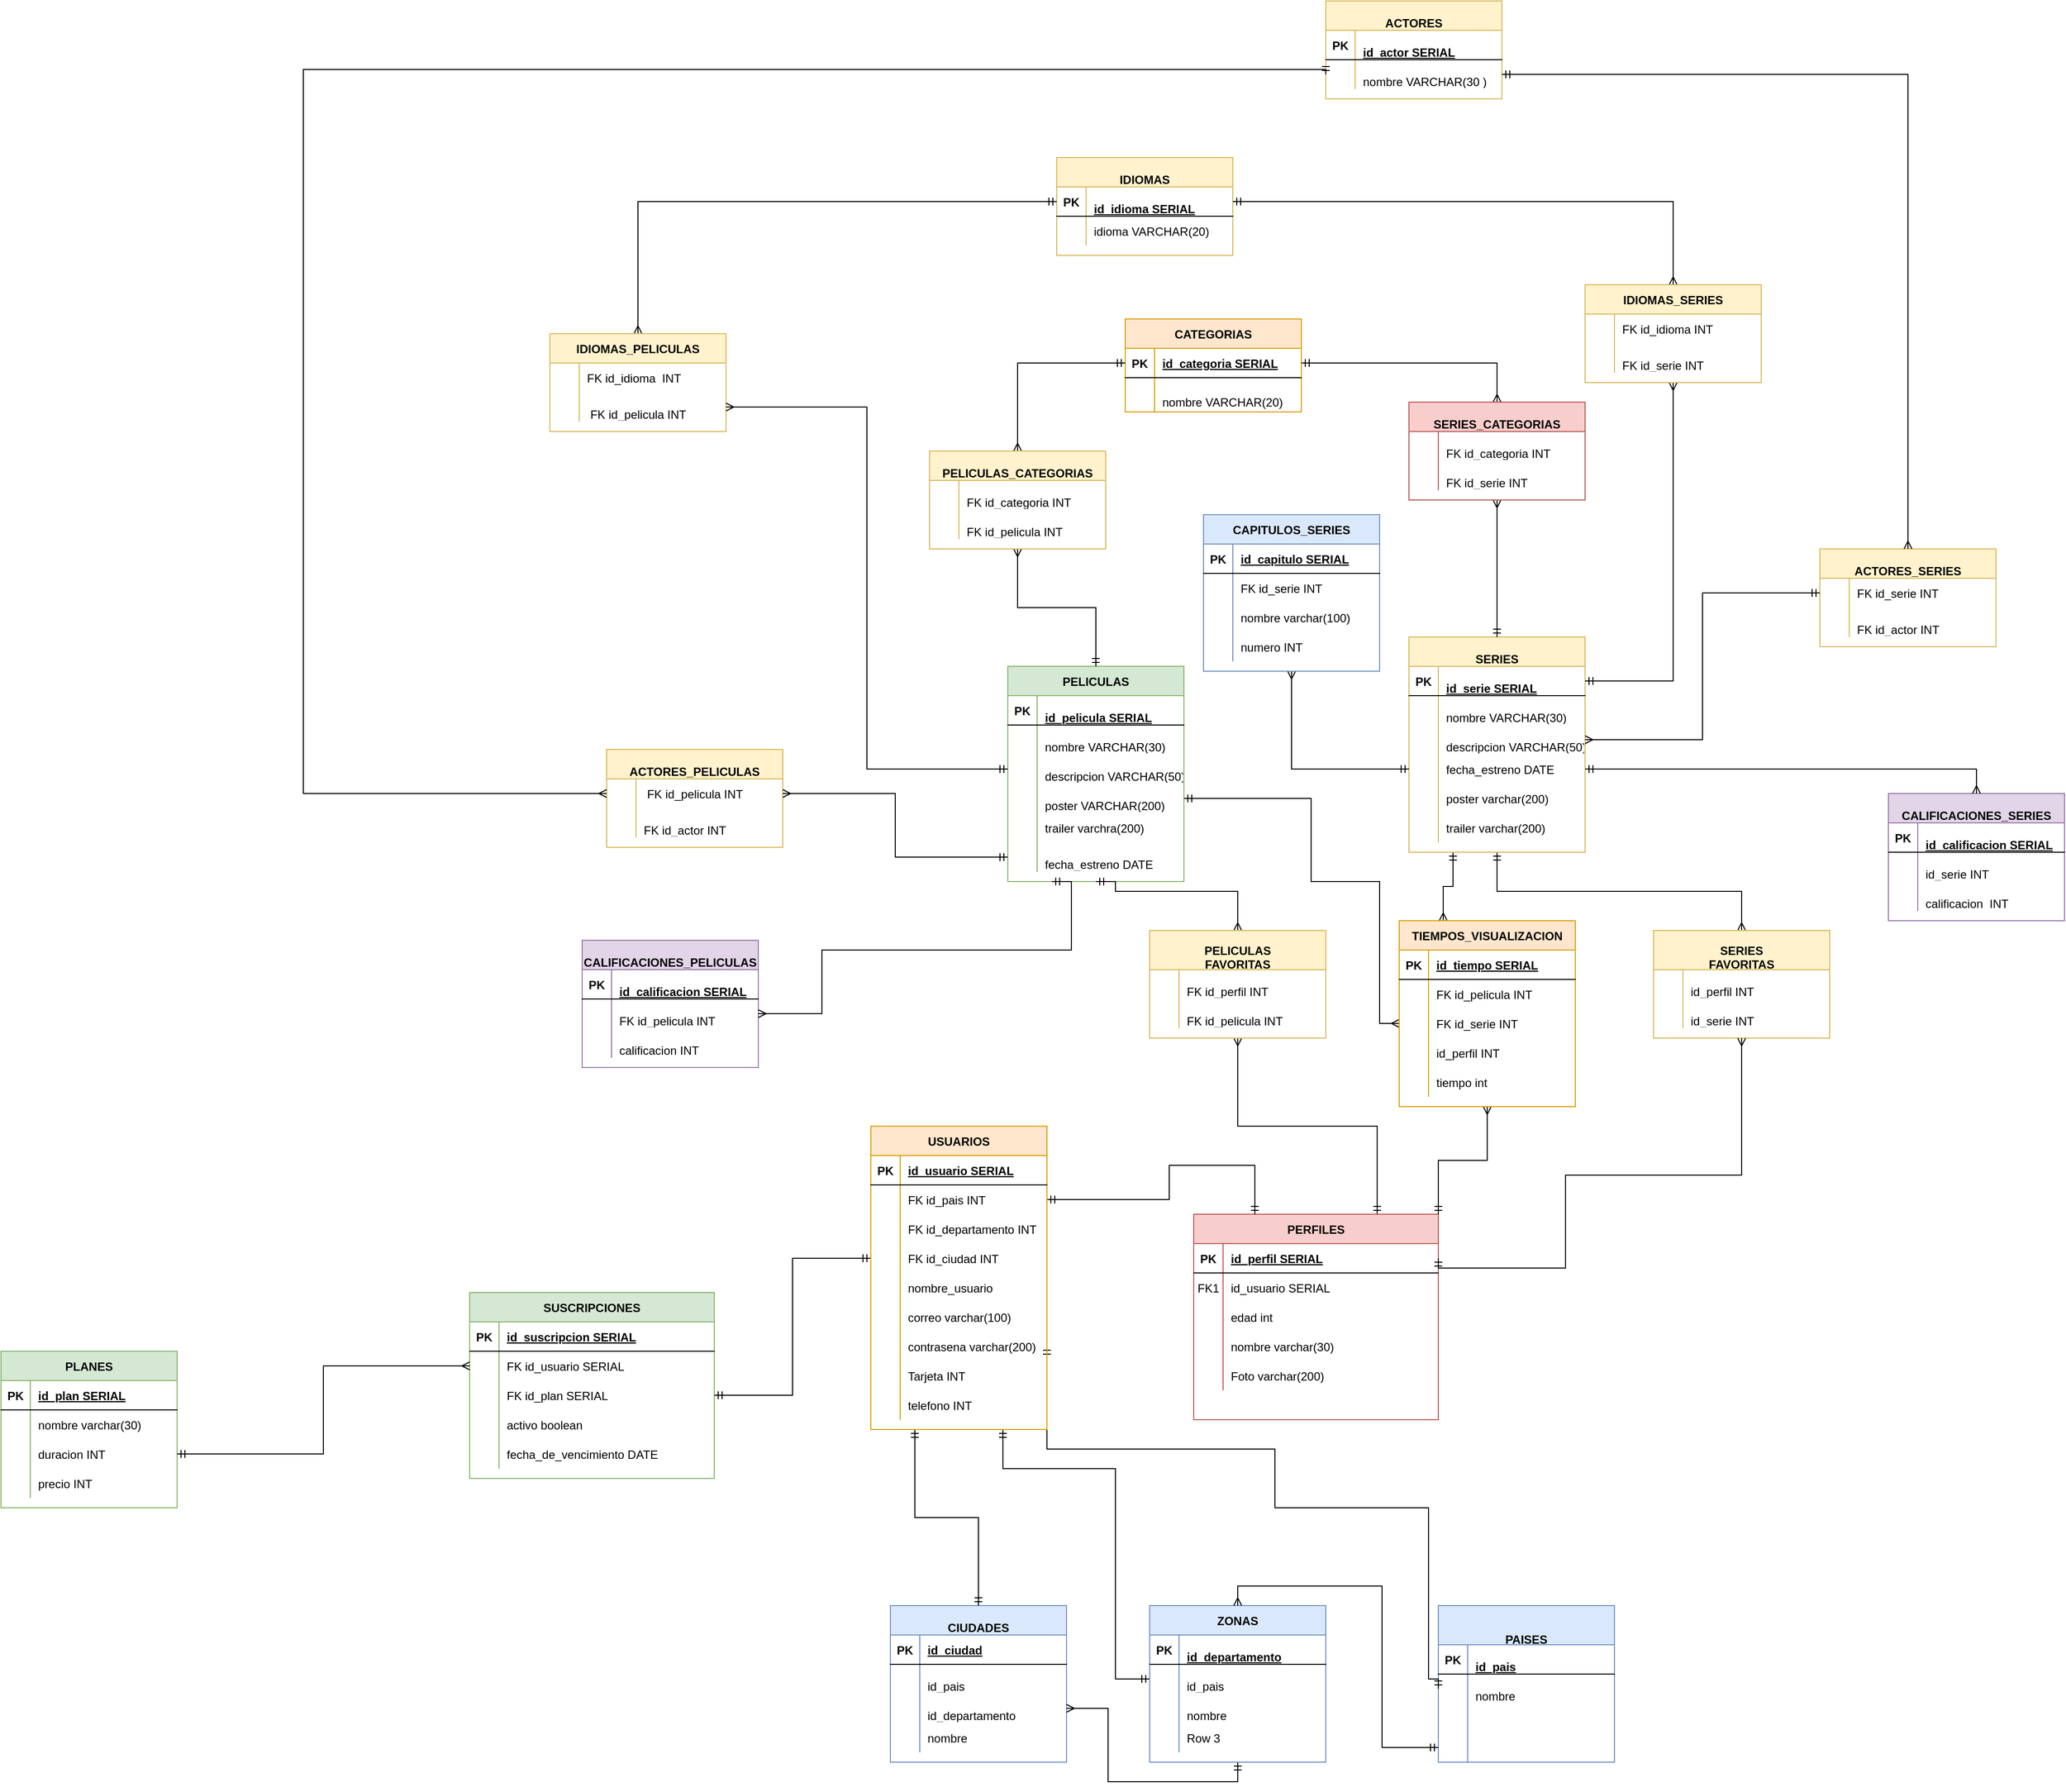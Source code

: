 <mxfile version="18.0.2" type="device"><diagram id="R2lEEEUBdFMjLlhIrx00" name="Page-1"><mxGraphModel dx="3776" dy="3342" grid="1" gridSize="10" guides="1" tooltips="1" connect="1" arrows="1" fold="1" page="1" pageScale="1" pageWidth="850" pageHeight="1100" math="0" shadow="0" extFonts="Permanent Marker^https://fonts.googleapis.com/css?family=Permanent+Marker"><root><mxCell id="0"/><mxCell id="1" parent="0"/><mxCell id="z6ufD4MSh8cDt7B-tMtE-6" style="edgeStyle=orthogonalEdgeStyle;rounded=0;orthogonalLoop=1;jettySize=auto;html=1;exitX=0.75;exitY=1;exitDx=0;exitDy=0;entryX=0;entryY=0.5;entryDx=0;entryDy=0;startArrow=ERmandOne;startFill=0;endArrow=ERmandOne;endFill=0;" parent="1" source="bp19WdMQfm_Xikt2raKH-19" target="zocsRwqEKvMzDoXrMCKn-137" edge="1"><mxGeometry relative="1" as="geometry"><Array as="points"><mxPoint x="-85" y="100"/><mxPoint x="30" y="100"/></Array></mxGeometry></mxCell><mxCell id="z6ufD4MSh8cDt7B-tMtE-9" style="edgeStyle=orthogonalEdgeStyle;rounded=0;orthogonalLoop=1;jettySize=auto;html=1;exitX=0.75;exitY=0;exitDx=0;exitDy=0;entryX=0.5;entryY=1;entryDx=0;entryDy=0;startArrow=ERmandOne;startFill=0;endArrow=ERmany;endFill=0;" parent="1" source="C-vyLk0tnHw3VtMMgP7b-2" target="zocsRwqEKvMzDoXrMCKn-94" edge="1"><mxGeometry relative="1" as="geometry"/></mxCell><mxCell id="C-vyLk0tnHw3VtMMgP7b-2" value="PERFILES" style="shape=table;startSize=30;container=1;collapsible=1;childLayout=tableLayout;fixedRows=1;rowLines=0;fontStyle=1;align=center;resizeLast=1;fillColor=#f8cecc;strokeColor=#b85450;" parent="1" vertex="1"><mxGeometry x="110" y="-160" width="250" height="210" as="geometry"/></mxCell><mxCell id="C-vyLk0tnHw3VtMMgP7b-3" value="" style="shape=partialRectangle;collapsible=0;dropTarget=0;pointerEvents=0;fillColor=none;points=[[0,0.5],[1,0.5]];portConstraint=eastwest;top=0;left=0;right=0;bottom=1;" parent="C-vyLk0tnHw3VtMMgP7b-2" vertex="1"><mxGeometry y="30" width="250" height="30" as="geometry"/></mxCell><mxCell id="C-vyLk0tnHw3VtMMgP7b-4" value="PK" style="shape=partialRectangle;overflow=hidden;connectable=0;fillColor=none;top=0;left=0;bottom=0;right=0;fontStyle=1;" parent="C-vyLk0tnHw3VtMMgP7b-3" vertex="1"><mxGeometry width="30" height="30" as="geometry"><mxRectangle width="30" height="30" as="alternateBounds"/></mxGeometry></mxCell><mxCell id="C-vyLk0tnHw3VtMMgP7b-5" value="id_perfil SERIAL" style="shape=partialRectangle;overflow=hidden;connectable=0;fillColor=none;top=0;left=0;bottom=0;right=0;align=left;spacingLeft=6;fontStyle=5;" parent="C-vyLk0tnHw3VtMMgP7b-3" vertex="1"><mxGeometry x="30" width="220" height="30" as="geometry"><mxRectangle width="220" height="30" as="alternateBounds"/></mxGeometry></mxCell><mxCell id="C-vyLk0tnHw3VtMMgP7b-6" value="" style="shape=partialRectangle;collapsible=0;dropTarget=0;pointerEvents=0;fillColor=none;points=[[0,0.5],[1,0.5]];portConstraint=eastwest;top=0;left=0;right=0;bottom=0;" parent="C-vyLk0tnHw3VtMMgP7b-2" vertex="1"><mxGeometry y="60" width="250" height="30" as="geometry"/></mxCell><mxCell id="C-vyLk0tnHw3VtMMgP7b-7" value="FK1" style="shape=partialRectangle;overflow=hidden;connectable=0;fillColor=none;top=0;left=0;bottom=0;right=0;" parent="C-vyLk0tnHw3VtMMgP7b-6" vertex="1"><mxGeometry width="30" height="30" as="geometry"><mxRectangle width="30" height="30" as="alternateBounds"/></mxGeometry></mxCell><mxCell id="C-vyLk0tnHw3VtMMgP7b-8" value="id_usuario SERIAL" style="shape=partialRectangle;overflow=hidden;connectable=0;fillColor=none;top=0;left=0;bottom=0;right=0;align=left;spacingLeft=6;" parent="C-vyLk0tnHw3VtMMgP7b-6" vertex="1"><mxGeometry x="30" width="220" height="30" as="geometry"><mxRectangle width="220" height="30" as="alternateBounds"/></mxGeometry></mxCell><mxCell id="zocsRwqEKvMzDoXrMCKn-17" value="" style="shape=partialRectangle;collapsible=0;dropTarget=0;pointerEvents=0;fillColor=none;points=[[0,0.5],[1,0.5]];portConstraint=eastwest;top=0;left=0;right=0;bottom=0;" parent="C-vyLk0tnHw3VtMMgP7b-2" vertex="1"><mxGeometry y="90" width="250" height="30" as="geometry"/></mxCell><mxCell id="zocsRwqEKvMzDoXrMCKn-18" value="" style="shape=partialRectangle;overflow=hidden;connectable=0;fillColor=none;top=0;left=0;bottom=0;right=0;" parent="zocsRwqEKvMzDoXrMCKn-17" vertex="1"><mxGeometry width="30" height="30" as="geometry"><mxRectangle width="30" height="30" as="alternateBounds"/></mxGeometry></mxCell><mxCell id="zocsRwqEKvMzDoXrMCKn-19" value="edad int" style="shape=partialRectangle;overflow=hidden;connectable=0;fillColor=none;top=0;left=0;bottom=0;right=0;align=left;spacingLeft=6;" parent="zocsRwqEKvMzDoXrMCKn-17" vertex="1"><mxGeometry x="30" width="220" height="30" as="geometry"><mxRectangle width="220" height="30" as="alternateBounds"/></mxGeometry></mxCell><mxCell id="zocsRwqEKvMzDoXrMCKn-20" value="" style="shape=partialRectangle;collapsible=0;dropTarget=0;pointerEvents=0;fillColor=none;points=[[0,0.5],[1,0.5]];portConstraint=eastwest;top=0;left=0;right=0;bottom=0;" parent="C-vyLk0tnHw3VtMMgP7b-2" vertex="1"><mxGeometry y="120" width="250" height="30" as="geometry"/></mxCell><mxCell id="zocsRwqEKvMzDoXrMCKn-21" value="" style="shape=partialRectangle;overflow=hidden;connectable=0;fillColor=none;top=0;left=0;bottom=0;right=0;" parent="zocsRwqEKvMzDoXrMCKn-20" vertex="1"><mxGeometry width="30" height="30" as="geometry"><mxRectangle width="30" height="30" as="alternateBounds"/></mxGeometry></mxCell><mxCell id="zocsRwqEKvMzDoXrMCKn-22" value="nombre varchar(30)" style="shape=partialRectangle;overflow=hidden;connectable=0;fillColor=none;top=0;left=0;bottom=0;right=0;align=left;spacingLeft=6;" parent="zocsRwqEKvMzDoXrMCKn-20" vertex="1"><mxGeometry x="30" width="220" height="30" as="geometry"><mxRectangle width="220" height="30" as="alternateBounds"/></mxGeometry></mxCell><mxCell id="bp19WdMQfm_Xikt2raKH-14" value="" style="shape=partialRectangle;collapsible=0;dropTarget=0;pointerEvents=0;fillColor=none;points=[[0,0.5],[1,0.5]];portConstraint=eastwest;top=0;left=0;right=0;bottom=0;" vertex="1" parent="C-vyLk0tnHw3VtMMgP7b-2"><mxGeometry y="150" width="250" height="30" as="geometry"/></mxCell><mxCell id="bp19WdMQfm_Xikt2raKH-15" value="" style="shape=partialRectangle;overflow=hidden;connectable=0;fillColor=none;top=0;left=0;bottom=0;right=0;" vertex="1" parent="bp19WdMQfm_Xikt2raKH-14"><mxGeometry width="30" height="30" as="geometry"><mxRectangle width="30" height="30" as="alternateBounds"/></mxGeometry></mxCell><mxCell id="bp19WdMQfm_Xikt2raKH-16" value="Foto varchar(200)" style="shape=partialRectangle;overflow=hidden;connectable=0;fillColor=none;top=0;left=0;bottom=0;right=0;align=left;spacingLeft=6;" vertex="1" parent="bp19WdMQfm_Xikt2raKH-14"><mxGeometry x="30" width="220" height="30" as="geometry"><mxRectangle width="220" height="30" as="alternateBounds"/></mxGeometry></mxCell><mxCell id="C-vyLk0tnHw3VtMMgP7b-13" value="SUSCRIPCIONES" style="shape=table;startSize=30;container=1;collapsible=1;childLayout=tableLayout;fixedRows=1;rowLines=0;fontStyle=1;align=center;resizeLast=1;fillColor=#d5e8d4;strokeColor=#82b366;" parent="1" vertex="1"><mxGeometry x="-630" y="-80" width="250" height="190" as="geometry"/></mxCell><mxCell id="C-vyLk0tnHw3VtMMgP7b-14" value="" style="shape=partialRectangle;collapsible=0;dropTarget=0;pointerEvents=0;fillColor=none;points=[[0,0.5],[1,0.5]];portConstraint=eastwest;top=0;left=0;right=0;bottom=1;" parent="C-vyLk0tnHw3VtMMgP7b-13" vertex="1"><mxGeometry y="30" width="250" height="30" as="geometry"/></mxCell><mxCell id="C-vyLk0tnHw3VtMMgP7b-15" value="PK" style="shape=partialRectangle;overflow=hidden;connectable=0;fillColor=none;top=0;left=0;bottom=0;right=0;fontStyle=1;" parent="C-vyLk0tnHw3VtMMgP7b-14" vertex="1"><mxGeometry width="30" height="30" as="geometry"><mxRectangle width="30" height="30" as="alternateBounds"/></mxGeometry></mxCell><mxCell id="C-vyLk0tnHw3VtMMgP7b-16" value="id_suscripcion SERIAL" style="shape=partialRectangle;overflow=hidden;connectable=0;fillColor=none;top=0;left=0;bottom=0;right=0;align=left;spacingLeft=6;fontStyle=5;" parent="C-vyLk0tnHw3VtMMgP7b-14" vertex="1"><mxGeometry x="30" width="220" height="30" as="geometry"><mxRectangle width="220" height="30" as="alternateBounds"/></mxGeometry></mxCell><mxCell id="C-vyLk0tnHw3VtMMgP7b-17" value="" style="shape=partialRectangle;collapsible=0;dropTarget=0;pointerEvents=0;fillColor=none;points=[[0,0.5],[1,0.5]];portConstraint=eastwest;top=0;left=0;right=0;bottom=0;" parent="C-vyLk0tnHw3VtMMgP7b-13" vertex="1"><mxGeometry y="60" width="250" height="30" as="geometry"/></mxCell><mxCell id="C-vyLk0tnHw3VtMMgP7b-18" value="" style="shape=partialRectangle;overflow=hidden;connectable=0;fillColor=none;top=0;left=0;bottom=0;right=0;" parent="C-vyLk0tnHw3VtMMgP7b-17" vertex="1"><mxGeometry width="30" height="30" as="geometry"><mxRectangle width="30" height="30" as="alternateBounds"/></mxGeometry></mxCell><mxCell id="C-vyLk0tnHw3VtMMgP7b-19" value="FK id_usuario SERIAL" style="shape=partialRectangle;overflow=hidden;connectable=0;fillColor=none;top=0;left=0;bottom=0;right=0;align=left;spacingLeft=6;" parent="C-vyLk0tnHw3VtMMgP7b-17" vertex="1"><mxGeometry x="30" width="220" height="30" as="geometry"><mxRectangle width="220" height="30" as="alternateBounds"/></mxGeometry></mxCell><mxCell id="bp19WdMQfm_Xikt2raKH-53" value="" style="shape=partialRectangle;collapsible=0;dropTarget=0;pointerEvents=0;fillColor=none;points=[[0,0.5],[1,0.5]];portConstraint=eastwest;top=0;left=0;right=0;bottom=0;" vertex="1" parent="C-vyLk0tnHw3VtMMgP7b-13"><mxGeometry y="90" width="250" height="30" as="geometry"/></mxCell><mxCell id="bp19WdMQfm_Xikt2raKH-54" value="" style="shape=partialRectangle;overflow=hidden;connectable=0;fillColor=none;top=0;left=0;bottom=0;right=0;" vertex="1" parent="bp19WdMQfm_Xikt2raKH-53"><mxGeometry width="30" height="30" as="geometry"><mxRectangle width="30" height="30" as="alternateBounds"/></mxGeometry></mxCell><mxCell id="bp19WdMQfm_Xikt2raKH-55" value="FK id_plan SERIAL" style="shape=partialRectangle;overflow=hidden;connectable=0;fillColor=none;top=0;left=0;bottom=0;right=0;align=left;spacingLeft=6;" vertex="1" parent="bp19WdMQfm_Xikt2raKH-53"><mxGeometry x="30" width="220" height="30" as="geometry"><mxRectangle width="220" height="30" as="alternateBounds"/></mxGeometry></mxCell><mxCell id="bp19WdMQfm_Xikt2raKH-56" value="" style="shape=partialRectangle;collapsible=0;dropTarget=0;pointerEvents=0;fillColor=none;points=[[0,0.5],[1,0.5]];portConstraint=eastwest;top=0;left=0;right=0;bottom=0;" vertex="1" parent="C-vyLk0tnHw3VtMMgP7b-13"><mxGeometry y="120" width="250" height="30" as="geometry"/></mxCell><mxCell id="bp19WdMQfm_Xikt2raKH-57" value="" style="shape=partialRectangle;overflow=hidden;connectable=0;fillColor=none;top=0;left=0;bottom=0;right=0;" vertex="1" parent="bp19WdMQfm_Xikt2raKH-56"><mxGeometry width="30" height="30" as="geometry"><mxRectangle width="30" height="30" as="alternateBounds"/></mxGeometry></mxCell><mxCell id="bp19WdMQfm_Xikt2raKH-58" value="activo boolean" style="shape=partialRectangle;overflow=hidden;connectable=0;fillColor=none;top=0;left=0;bottom=0;right=0;align=left;spacingLeft=6;" vertex="1" parent="bp19WdMQfm_Xikt2raKH-56"><mxGeometry x="30" width="220" height="30" as="geometry"><mxRectangle width="220" height="30" as="alternateBounds"/></mxGeometry></mxCell><mxCell id="bp19WdMQfm_Xikt2raKH-59" value="" style="shape=partialRectangle;collapsible=0;dropTarget=0;pointerEvents=0;fillColor=none;points=[[0,0.5],[1,0.5]];portConstraint=eastwest;top=0;left=0;right=0;bottom=0;" vertex="1" parent="C-vyLk0tnHw3VtMMgP7b-13"><mxGeometry y="150" width="250" height="30" as="geometry"/></mxCell><mxCell id="bp19WdMQfm_Xikt2raKH-60" value="" style="shape=partialRectangle;overflow=hidden;connectable=0;fillColor=none;top=0;left=0;bottom=0;right=0;" vertex="1" parent="bp19WdMQfm_Xikt2raKH-59"><mxGeometry width="30" height="30" as="geometry"><mxRectangle width="30" height="30" as="alternateBounds"/></mxGeometry></mxCell><mxCell id="bp19WdMQfm_Xikt2raKH-61" value="fecha_de_vencimiento DATE" style="shape=partialRectangle;overflow=hidden;connectable=0;fillColor=none;top=0;left=0;bottom=0;right=0;align=left;spacingLeft=6;" vertex="1" parent="bp19WdMQfm_Xikt2raKH-59"><mxGeometry x="30" width="220" height="30" as="geometry"><mxRectangle width="220" height="30" as="alternateBounds"/></mxGeometry></mxCell><mxCell id="zocsRwqEKvMzDoXrMCKn-1" value="" style="shape=partialRectangle;overflow=hidden;connectable=0;fillColor=none;top=0;left=0;bottom=0;right=0;align=left;spacingLeft=6;" parent="1" vertex="1"><mxGeometry x="-240" y="-70" width="220" height="30" as="geometry"><mxRectangle width="220" height="30" as="alternateBounds"/></mxGeometry></mxCell><mxCell id="zocsRwqEKvMzDoXrMCKn-2" value="" style="shape=partialRectangle;overflow=hidden;connectable=0;fillColor=none;top=0;left=0;bottom=0;right=0;align=left;spacingLeft=6;" parent="1" vertex="1"><mxGeometry x="-240" y="-40" width="220" height="30" as="geometry"><mxRectangle width="220" height="30" as="alternateBounds"/></mxGeometry></mxCell><mxCell id="zocsRwqEKvMzDoXrMCKn-26" value="CATEGORIAS" style="shape=table;startSize=30;container=1;collapsible=1;childLayout=tableLayout;fixedRows=1;rowLines=0;fontStyle=1;align=center;resizeLast=1;fillColor=#ffe6cc;strokeColor=#d79b00;" parent="1" vertex="1"><mxGeometry x="40" y="-1075" width="180" height="95" as="geometry"/></mxCell><mxCell id="zocsRwqEKvMzDoXrMCKn-27" value="" style="shape=tableRow;horizontal=0;startSize=0;swimlaneHead=0;swimlaneBody=0;fillColor=none;collapsible=0;dropTarget=0;points=[[0,0.5],[1,0.5]];portConstraint=eastwest;top=0;left=0;right=0;bottom=1;" parent="zocsRwqEKvMzDoXrMCKn-26" vertex="1"><mxGeometry y="30" width="180" height="30" as="geometry"/></mxCell><mxCell id="zocsRwqEKvMzDoXrMCKn-28" value="PK" style="shape=partialRectangle;connectable=0;fillColor=none;top=0;left=0;bottom=0;right=0;fontStyle=1;overflow=hidden;" parent="zocsRwqEKvMzDoXrMCKn-27" vertex="1"><mxGeometry width="30" height="30" as="geometry"><mxRectangle width="30" height="30" as="alternateBounds"/></mxGeometry></mxCell><mxCell id="zocsRwqEKvMzDoXrMCKn-29" value="id_categoria SERIAL" style="shape=partialRectangle;connectable=0;fillColor=none;top=0;left=0;bottom=0;right=0;align=left;spacingLeft=6;fontStyle=5;overflow=hidden;" parent="zocsRwqEKvMzDoXrMCKn-27" vertex="1"><mxGeometry x="30" width="150" height="30" as="geometry"><mxRectangle width="150" height="30" as="alternateBounds"/></mxGeometry></mxCell><mxCell id="zocsRwqEKvMzDoXrMCKn-30" value="" style="shape=tableRow;horizontal=0;startSize=0;swimlaneHead=0;swimlaneBody=0;fillColor=none;collapsible=0;dropTarget=0;points=[[0,0.5],[1,0.5]];portConstraint=eastwest;top=0;left=0;right=0;bottom=0;" parent="zocsRwqEKvMzDoXrMCKn-26" vertex="1"><mxGeometry y="60" width="180" height="35" as="geometry"/></mxCell><mxCell id="zocsRwqEKvMzDoXrMCKn-31" value="" style="shape=partialRectangle;connectable=0;fillColor=none;top=0;left=0;bottom=0;right=0;editable=1;overflow=hidden;" parent="zocsRwqEKvMzDoXrMCKn-30" vertex="1"><mxGeometry width="30" height="35" as="geometry"><mxRectangle width="30" height="35" as="alternateBounds"/></mxGeometry></mxCell><mxCell id="zocsRwqEKvMzDoXrMCKn-32" value="&#10;  nombre VARCHAR(20)" style="shape=partialRectangle;connectable=0;fillColor=none;top=0;left=0;bottom=0;right=0;align=left;spacingLeft=6;overflow=hidden;" parent="zocsRwqEKvMzDoXrMCKn-30" vertex="1"><mxGeometry x="30" width="150" height="35" as="geometry"><mxRectangle width="150" height="35" as="alternateBounds"/></mxGeometry></mxCell><mxCell id="zocsRwqEKvMzDoXrMCKn-39" value="PLANES" style="shape=table;startSize=30;container=1;collapsible=1;childLayout=tableLayout;fixedRows=1;rowLines=0;fontStyle=1;align=center;resizeLast=1;fillColor=#d5e8d4;strokeColor=#82b366;" parent="1" vertex="1"><mxGeometry x="-1109" y="-20" width="180" height="160" as="geometry"/></mxCell><mxCell id="zocsRwqEKvMzDoXrMCKn-40" value="" style="shape=tableRow;horizontal=0;startSize=0;swimlaneHead=0;swimlaneBody=0;fillColor=none;collapsible=0;dropTarget=0;points=[[0,0.5],[1,0.5]];portConstraint=eastwest;top=0;left=0;right=0;bottom=1;" parent="zocsRwqEKvMzDoXrMCKn-39" vertex="1"><mxGeometry y="30" width="180" height="30" as="geometry"/></mxCell><mxCell id="zocsRwqEKvMzDoXrMCKn-41" value="PK" style="shape=partialRectangle;connectable=0;fillColor=none;top=0;left=0;bottom=0;right=0;fontStyle=1;overflow=hidden;" parent="zocsRwqEKvMzDoXrMCKn-40" vertex="1"><mxGeometry width="30" height="30" as="geometry"><mxRectangle width="30" height="30" as="alternateBounds"/></mxGeometry></mxCell><mxCell id="zocsRwqEKvMzDoXrMCKn-42" value="id_plan SERIAL" style="shape=partialRectangle;connectable=0;fillColor=none;top=0;left=0;bottom=0;right=0;align=left;spacingLeft=6;fontStyle=5;overflow=hidden;" parent="zocsRwqEKvMzDoXrMCKn-40" vertex="1"><mxGeometry x="30" width="150" height="30" as="geometry"><mxRectangle width="150" height="30" as="alternateBounds"/></mxGeometry></mxCell><mxCell id="zocsRwqEKvMzDoXrMCKn-43" value="" style="shape=tableRow;horizontal=0;startSize=0;swimlaneHead=0;swimlaneBody=0;fillColor=none;collapsible=0;dropTarget=0;points=[[0,0.5],[1,0.5]];portConstraint=eastwest;top=0;left=0;right=0;bottom=0;" parent="zocsRwqEKvMzDoXrMCKn-39" vertex="1"><mxGeometry y="60" width="180" height="30" as="geometry"/></mxCell><mxCell id="zocsRwqEKvMzDoXrMCKn-44" value="" style="shape=partialRectangle;connectable=0;fillColor=none;top=0;left=0;bottom=0;right=0;editable=1;overflow=hidden;" parent="zocsRwqEKvMzDoXrMCKn-43" vertex="1"><mxGeometry width="30" height="30" as="geometry"><mxRectangle width="30" height="30" as="alternateBounds"/></mxGeometry></mxCell><mxCell id="zocsRwqEKvMzDoXrMCKn-45" value="nombre varchar(30)" style="shape=partialRectangle;connectable=0;fillColor=none;top=0;left=0;bottom=0;right=0;align=left;spacingLeft=6;overflow=hidden;" parent="zocsRwqEKvMzDoXrMCKn-43" vertex="1"><mxGeometry x="30" width="150" height="30" as="geometry"><mxRectangle width="150" height="30" as="alternateBounds"/></mxGeometry></mxCell><mxCell id="zocsRwqEKvMzDoXrMCKn-46" value="" style="shape=tableRow;horizontal=0;startSize=0;swimlaneHead=0;swimlaneBody=0;fillColor=none;collapsible=0;dropTarget=0;points=[[0,0.5],[1,0.5]];portConstraint=eastwest;top=0;left=0;right=0;bottom=0;" parent="zocsRwqEKvMzDoXrMCKn-39" vertex="1"><mxGeometry y="90" width="180" height="30" as="geometry"/></mxCell><mxCell id="zocsRwqEKvMzDoXrMCKn-47" value="" style="shape=partialRectangle;connectable=0;fillColor=none;top=0;left=0;bottom=0;right=0;editable=1;overflow=hidden;" parent="zocsRwqEKvMzDoXrMCKn-46" vertex="1"><mxGeometry width="30" height="30" as="geometry"><mxRectangle width="30" height="30" as="alternateBounds"/></mxGeometry></mxCell><mxCell id="zocsRwqEKvMzDoXrMCKn-48" value="duracion INT" style="shape=partialRectangle;connectable=0;fillColor=none;top=0;left=0;bottom=0;right=0;align=left;spacingLeft=6;overflow=hidden;" parent="zocsRwqEKvMzDoXrMCKn-46" vertex="1"><mxGeometry x="30" width="150" height="30" as="geometry"><mxRectangle width="150" height="30" as="alternateBounds"/></mxGeometry></mxCell><mxCell id="zocsRwqEKvMzDoXrMCKn-49" value="" style="shape=tableRow;horizontal=0;startSize=0;swimlaneHead=0;swimlaneBody=0;fillColor=none;collapsible=0;dropTarget=0;points=[[0,0.5],[1,0.5]];portConstraint=eastwest;top=0;left=0;right=0;bottom=0;" parent="zocsRwqEKvMzDoXrMCKn-39" vertex="1"><mxGeometry y="120" width="180" height="30" as="geometry"/></mxCell><mxCell id="zocsRwqEKvMzDoXrMCKn-50" value="" style="shape=partialRectangle;connectable=0;fillColor=none;top=0;left=0;bottom=0;right=0;editable=1;overflow=hidden;" parent="zocsRwqEKvMzDoXrMCKn-49" vertex="1"><mxGeometry width="30" height="30" as="geometry"><mxRectangle width="30" height="30" as="alternateBounds"/></mxGeometry></mxCell><mxCell id="zocsRwqEKvMzDoXrMCKn-51" value="precio INT" style="shape=partialRectangle;connectable=0;fillColor=none;top=0;left=0;bottom=0;right=0;align=left;spacingLeft=6;overflow=hidden;" parent="zocsRwqEKvMzDoXrMCKn-49" vertex="1"><mxGeometry x="30" width="150" height="30" as="geometry"><mxRectangle width="150" height="30" as="alternateBounds"/></mxGeometry></mxCell><mxCell id="zocsRwqEKvMzDoXrMCKn-52" value="PELICULAS" style="shape=table;startSize=30;container=1;collapsible=1;childLayout=tableLayout;fixedRows=1;rowLines=0;fontStyle=1;align=center;resizeLast=1;fillColor=#d5e8d4;strokeColor=#82b366;" parent="1" vertex="1"><mxGeometry x="-80" y="-720" width="180" height="220" as="geometry"/></mxCell><mxCell id="zocsRwqEKvMzDoXrMCKn-53" value="" style="shape=tableRow;horizontal=0;startSize=0;swimlaneHead=0;swimlaneBody=0;fillColor=none;collapsible=0;dropTarget=0;points=[[0,0.5],[1,0.5]];portConstraint=eastwest;top=0;left=0;right=0;bottom=1;" parent="zocsRwqEKvMzDoXrMCKn-52" vertex="1"><mxGeometry y="30" width="180" height="30" as="geometry"/></mxCell><mxCell id="zocsRwqEKvMzDoXrMCKn-54" value="PK" style="shape=partialRectangle;connectable=0;fillColor=none;top=0;left=0;bottom=0;right=0;fontStyle=1;overflow=hidden;" parent="zocsRwqEKvMzDoXrMCKn-53" vertex="1"><mxGeometry width="30" height="30" as="geometry"><mxRectangle width="30" height="30" as="alternateBounds"/></mxGeometry></mxCell><mxCell id="zocsRwqEKvMzDoXrMCKn-55" value="&#10;  id_pelicula SERIAL" style="shape=partialRectangle;connectable=0;fillColor=none;top=0;left=0;bottom=0;right=0;align=left;spacingLeft=6;fontStyle=5;overflow=hidden;" parent="zocsRwqEKvMzDoXrMCKn-53" vertex="1"><mxGeometry x="30" width="150" height="30" as="geometry"><mxRectangle width="150" height="30" as="alternateBounds"/></mxGeometry></mxCell><mxCell id="zocsRwqEKvMzDoXrMCKn-56" value="" style="shape=tableRow;horizontal=0;startSize=0;swimlaneHead=0;swimlaneBody=0;fillColor=none;collapsible=0;dropTarget=0;points=[[0,0.5],[1,0.5]];portConstraint=eastwest;top=0;left=0;right=0;bottom=0;" parent="zocsRwqEKvMzDoXrMCKn-52" vertex="1"><mxGeometry y="60" width="180" height="30" as="geometry"/></mxCell><mxCell id="zocsRwqEKvMzDoXrMCKn-57" value="" style="shape=partialRectangle;connectable=0;fillColor=none;top=0;left=0;bottom=0;right=0;editable=1;overflow=hidden;" parent="zocsRwqEKvMzDoXrMCKn-56" vertex="1"><mxGeometry width="30" height="30" as="geometry"><mxRectangle width="30" height="30" as="alternateBounds"/></mxGeometry></mxCell><mxCell id="zocsRwqEKvMzDoXrMCKn-58" value="&#10;  nombre VARCHAR(30)" style="shape=partialRectangle;connectable=0;fillColor=none;top=0;left=0;bottom=0;right=0;align=left;spacingLeft=6;overflow=hidden;" parent="zocsRwqEKvMzDoXrMCKn-56" vertex="1"><mxGeometry x="30" width="150" height="30" as="geometry"><mxRectangle width="150" height="30" as="alternateBounds"/></mxGeometry></mxCell><mxCell id="zocsRwqEKvMzDoXrMCKn-59" value="" style="shape=tableRow;horizontal=0;startSize=0;swimlaneHead=0;swimlaneBody=0;fillColor=none;collapsible=0;dropTarget=0;points=[[0,0.5],[1,0.5]];portConstraint=eastwest;top=0;left=0;right=0;bottom=0;" parent="zocsRwqEKvMzDoXrMCKn-52" vertex="1"><mxGeometry y="90" width="180" height="30" as="geometry"/></mxCell><mxCell id="zocsRwqEKvMzDoXrMCKn-60" value="" style="shape=partialRectangle;connectable=0;fillColor=none;top=0;left=0;bottom=0;right=0;editable=1;overflow=hidden;" parent="zocsRwqEKvMzDoXrMCKn-59" vertex="1"><mxGeometry width="30" height="30" as="geometry"><mxRectangle width="30" height="30" as="alternateBounds"/></mxGeometry></mxCell><mxCell id="zocsRwqEKvMzDoXrMCKn-61" value="&#10;  descripcion VARCHAR(50)" style="shape=partialRectangle;connectable=0;fillColor=none;top=0;left=0;bottom=0;right=0;align=left;spacingLeft=6;overflow=hidden;" parent="zocsRwqEKvMzDoXrMCKn-59" vertex="1"><mxGeometry x="30" width="150" height="30" as="geometry"><mxRectangle width="150" height="30" as="alternateBounds"/></mxGeometry></mxCell><mxCell id="bp19WdMQfm_Xikt2raKH-62" value="" style="shape=tableRow;horizontal=0;startSize=0;swimlaneHead=0;swimlaneBody=0;fillColor=none;collapsible=0;dropTarget=0;points=[[0,0.5],[1,0.5]];portConstraint=eastwest;top=0;left=0;right=0;bottom=0;" vertex="1" parent="zocsRwqEKvMzDoXrMCKn-52"><mxGeometry y="120" width="180" height="30" as="geometry"/></mxCell><mxCell id="bp19WdMQfm_Xikt2raKH-63" value="" style="shape=partialRectangle;connectable=0;fillColor=none;top=0;left=0;bottom=0;right=0;editable=1;overflow=hidden;" vertex="1" parent="bp19WdMQfm_Xikt2raKH-62"><mxGeometry width="30" height="30" as="geometry"><mxRectangle width="30" height="30" as="alternateBounds"/></mxGeometry></mxCell><mxCell id="bp19WdMQfm_Xikt2raKH-64" value="&#10;poster VARCHAR(200)" style="shape=partialRectangle;connectable=0;fillColor=none;top=0;left=0;bottom=0;right=0;align=left;spacingLeft=6;overflow=hidden;" vertex="1" parent="bp19WdMQfm_Xikt2raKH-62"><mxGeometry x="30" width="150" height="30" as="geometry"><mxRectangle width="150" height="30" as="alternateBounds"/></mxGeometry></mxCell><mxCell id="bp19WdMQfm_Xikt2raKH-65" value="" style="shape=tableRow;horizontal=0;startSize=0;swimlaneHead=0;swimlaneBody=0;fillColor=none;collapsible=0;dropTarget=0;points=[[0,0.5],[1,0.5]];portConstraint=eastwest;top=0;left=0;right=0;bottom=0;" vertex="1" parent="zocsRwqEKvMzDoXrMCKn-52"><mxGeometry y="150" width="180" height="30" as="geometry"/></mxCell><mxCell id="bp19WdMQfm_Xikt2raKH-66" value="" style="shape=partialRectangle;connectable=0;fillColor=none;top=0;left=0;bottom=0;right=0;editable=1;overflow=hidden;" vertex="1" parent="bp19WdMQfm_Xikt2raKH-65"><mxGeometry width="30" height="30" as="geometry"><mxRectangle width="30" height="30" as="alternateBounds"/></mxGeometry></mxCell><mxCell id="bp19WdMQfm_Xikt2raKH-67" value="trailer varchra(200)" style="shape=partialRectangle;connectable=0;fillColor=none;top=0;left=0;bottom=0;right=0;align=left;spacingLeft=6;overflow=hidden;" vertex="1" parent="bp19WdMQfm_Xikt2raKH-65"><mxGeometry x="30" width="150" height="30" as="geometry"><mxRectangle width="150" height="30" as="alternateBounds"/></mxGeometry></mxCell><mxCell id="zocsRwqEKvMzDoXrMCKn-62" value="" style="shape=tableRow;horizontal=0;startSize=0;swimlaneHead=0;swimlaneBody=0;fillColor=none;collapsible=0;dropTarget=0;points=[[0,0.5],[1,0.5]];portConstraint=eastwest;top=0;left=0;right=0;bottom=0;" parent="zocsRwqEKvMzDoXrMCKn-52" vertex="1"><mxGeometry y="180" width="180" height="30" as="geometry"/></mxCell><mxCell id="zocsRwqEKvMzDoXrMCKn-63" value="" style="shape=partialRectangle;connectable=0;fillColor=none;top=0;left=0;bottom=0;right=0;editable=1;overflow=hidden;" parent="zocsRwqEKvMzDoXrMCKn-62" vertex="1"><mxGeometry width="30" height="30" as="geometry"><mxRectangle width="30" height="30" as="alternateBounds"/></mxGeometry></mxCell><mxCell id="zocsRwqEKvMzDoXrMCKn-64" value="&#10;  fecha_estreno DATE" style="shape=partialRectangle;connectable=0;fillColor=none;top=0;left=0;bottom=0;right=0;align=left;spacingLeft=6;overflow=hidden;" parent="zocsRwqEKvMzDoXrMCKn-62" vertex="1"><mxGeometry x="30" width="150" height="30" as="geometry"><mxRectangle width="150" height="30" as="alternateBounds"/></mxGeometry></mxCell><mxCell id="ttCl3bH3lak8vZwtllvm-39" style="edgeStyle=orthogonalEdgeStyle;rounded=0;orthogonalLoop=1;jettySize=auto;html=1;exitX=0.5;exitY=1;exitDx=0;exitDy=0;entryX=0.5;entryY=0;entryDx=0;entryDy=0;startArrow=ERmandOne;startFill=0;endArrow=ERmany;endFill=0;" parent="1" source="zocsRwqEKvMzDoXrMCKn-65" target="ttCl3bH3lak8vZwtllvm-16" edge="1"><mxGeometry relative="1" as="geometry"/></mxCell><mxCell id="ttCl3bH3lak8vZwtllvm-61" style="edgeStyle=orthogonalEdgeStyle;rounded=0;orthogonalLoop=1;jettySize=auto;html=1;exitX=0.25;exitY=1;exitDx=0;exitDy=0;startArrow=ERmandOne;startFill=0;endArrow=ERmany;endFill=0;entryX=0.25;entryY=0;entryDx=0;entryDy=0;" parent="1" source="zocsRwqEKvMzDoXrMCKn-65" target="bp19WdMQfm_Xikt2raKH-104" edge="1"><mxGeometry relative="1" as="geometry"><mxPoint x="360" y="-470" as="targetPoint"/></mxGeometry></mxCell><mxCell id="zocsRwqEKvMzDoXrMCKn-65" value="&#10;  SERIES" style="shape=table;startSize=30;container=1;collapsible=1;childLayout=tableLayout;fixedRows=1;rowLines=0;fontStyle=1;align=center;resizeLast=1;fillColor=#fff2cc;strokeColor=#d6b656;" parent="1" vertex="1"><mxGeometry x="330" y="-750" width="180" height="220" as="geometry"/></mxCell><mxCell id="zocsRwqEKvMzDoXrMCKn-66" value="" style="shape=tableRow;horizontal=0;startSize=0;swimlaneHead=0;swimlaneBody=0;fillColor=none;collapsible=0;dropTarget=0;points=[[0,0.5],[1,0.5]];portConstraint=eastwest;top=0;left=0;right=0;bottom=1;" parent="zocsRwqEKvMzDoXrMCKn-65" vertex="1"><mxGeometry y="30" width="180" height="30" as="geometry"/></mxCell><mxCell id="zocsRwqEKvMzDoXrMCKn-67" value="PK" style="shape=partialRectangle;connectable=0;fillColor=none;top=0;left=0;bottom=0;right=0;fontStyle=1;overflow=hidden;" parent="zocsRwqEKvMzDoXrMCKn-66" vertex="1"><mxGeometry width="30" height="30" as="geometry"><mxRectangle width="30" height="30" as="alternateBounds"/></mxGeometry></mxCell><mxCell id="zocsRwqEKvMzDoXrMCKn-68" value="&#10;  id_serie SERIAL" style="shape=partialRectangle;connectable=0;fillColor=none;top=0;left=0;bottom=0;right=0;align=left;spacingLeft=6;fontStyle=5;overflow=hidden;" parent="zocsRwqEKvMzDoXrMCKn-66" vertex="1"><mxGeometry x="30" width="150" height="30" as="geometry"><mxRectangle width="150" height="30" as="alternateBounds"/></mxGeometry></mxCell><mxCell id="zocsRwqEKvMzDoXrMCKn-69" value="" style="shape=tableRow;horizontal=0;startSize=0;swimlaneHead=0;swimlaneBody=0;fillColor=none;collapsible=0;dropTarget=0;points=[[0,0.5],[1,0.5]];portConstraint=eastwest;top=0;left=0;right=0;bottom=0;" parent="zocsRwqEKvMzDoXrMCKn-65" vertex="1"><mxGeometry y="60" width="180" height="30" as="geometry"/></mxCell><mxCell id="zocsRwqEKvMzDoXrMCKn-70" value="" style="shape=partialRectangle;connectable=0;fillColor=none;top=0;left=0;bottom=0;right=0;editable=1;overflow=hidden;" parent="zocsRwqEKvMzDoXrMCKn-69" vertex="1"><mxGeometry width="30" height="30" as="geometry"><mxRectangle width="30" height="30" as="alternateBounds"/></mxGeometry></mxCell><mxCell id="zocsRwqEKvMzDoXrMCKn-71" value="&#10;  nombre VARCHAR(30)" style="shape=partialRectangle;connectable=0;fillColor=none;top=0;left=0;bottom=0;right=0;align=left;spacingLeft=6;overflow=hidden;" parent="zocsRwqEKvMzDoXrMCKn-69" vertex="1"><mxGeometry x="30" width="150" height="30" as="geometry"><mxRectangle width="150" height="30" as="alternateBounds"/></mxGeometry></mxCell><mxCell id="zocsRwqEKvMzDoXrMCKn-72" value="" style="shape=tableRow;horizontal=0;startSize=0;swimlaneHead=0;swimlaneBody=0;fillColor=none;collapsible=0;dropTarget=0;points=[[0,0.5],[1,0.5]];portConstraint=eastwest;top=0;left=0;right=0;bottom=0;" parent="zocsRwqEKvMzDoXrMCKn-65" vertex="1"><mxGeometry y="90" width="180" height="30" as="geometry"/></mxCell><mxCell id="zocsRwqEKvMzDoXrMCKn-73" value="" style="shape=partialRectangle;connectable=0;fillColor=none;top=0;left=0;bottom=0;right=0;editable=1;overflow=hidden;" parent="zocsRwqEKvMzDoXrMCKn-72" vertex="1"><mxGeometry width="30" height="30" as="geometry"><mxRectangle width="30" height="30" as="alternateBounds"/></mxGeometry></mxCell><mxCell id="zocsRwqEKvMzDoXrMCKn-74" value="&#10;  descripcion VARCHAR(50)" style="shape=partialRectangle;connectable=0;fillColor=none;top=0;left=0;bottom=0;right=0;align=left;spacingLeft=6;overflow=hidden;" parent="zocsRwqEKvMzDoXrMCKn-72" vertex="1"><mxGeometry x="30" width="150" height="30" as="geometry"><mxRectangle width="150" height="30" as="alternateBounds"/></mxGeometry></mxCell><mxCell id="zocsRwqEKvMzDoXrMCKn-75" value="" style="shape=tableRow;horizontal=0;startSize=0;swimlaneHead=0;swimlaneBody=0;fillColor=none;collapsible=0;dropTarget=0;points=[[0,0.5],[1,0.5]];portConstraint=eastwest;top=0;left=0;right=0;bottom=0;" parent="zocsRwqEKvMzDoXrMCKn-65" vertex="1"><mxGeometry y="120" width="180" height="30" as="geometry"/></mxCell><mxCell id="zocsRwqEKvMzDoXrMCKn-76" value="" style="shape=partialRectangle;connectable=0;fillColor=none;top=0;left=0;bottom=0;right=0;editable=1;overflow=hidden;" parent="zocsRwqEKvMzDoXrMCKn-75" vertex="1"><mxGeometry width="30" height="30" as="geometry"><mxRectangle width="30" height="30" as="alternateBounds"/></mxGeometry></mxCell><mxCell id="zocsRwqEKvMzDoXrMCKn-77" value="fecha_estreno DATE" style="shape=partialRectangle;connectable=0;fillColor=none;top=0;left=0;bottom=0;right=0;align=left;spacingLeft=6;overflow=hidden;" parent="zocsRwqEKvMzDoXrMCKn-75" vertex="1"><mxGeometry x="30" width="150" height="30" as="geometry"><mxRectangle width="150" height="30" as="alternateBounds"/></mxGeometry></mxCell><mxCell id="bp19WdMQfm_Xikt2raKH-74" value="" style="shape=tableRow;horizontal=0;startSize=0;swimlaneHead=0;swimlaneBody=0;fillColor=none;collapsible=0;dropTarget=0;points=[[0,0.5],[1,0.5]];portConstraint=eastwest;top=0;left=0;right=0;bottom=0;" vertex="1" parent="zocsRwqEKvMzDoXrMCKn-65"><mxGeometry y="150" width="180" height="30" as="geometry"/></mxCell><mxCell id="bp19WdMQfm_Xikt2raKH-75" value="" style="shape=partialRectangle;connectable=0;fillColor=none;top=0;left=0;bottom=0;right=0;editable=1;overflow=hidden;" vertex="1" parent="bp19WdMQfm_Xikt2raKH-74"><mxGeometry width="30" height="30" as="geometry"><mxRectangle width="30" height="30" as="alternateBounds"/></mxGeometry></mxCell><mxCell id="bp19WdMQfm_Xikt2raKH-76" value="poster varchar(200)    " style="shape=partialRectangle;connectable=0;fillColor=none;top=0;left=0;bottom=0;right=0;align=left;spacingLeft=6;overflow=hidden;" vertex="1" parent="bp19WdMQfm_Xikt2raKH-74"><mxGeometry x="30" width="150" height="30" as="geometry"><mxRectangle width="150" height="30" as="alternateBounds"/></mxGeometry></mxCell><mxCell id="bp19WdMQfm_Xikt2raKH-77" value="" style="shape=tableRow;horizontal=0;startSize=0;swimlaneHead=0;swimlaneBody=0;fillColor=none;collapsible=0;dropTarget=0;points=[[0,0.5],[1,0.5]];portConstraint=eastwest;top=0;left=0;right=0;bottom=0;" vertex="1" parent="zocsRwqEKvMzDoXrMCKn-65"><mxGeometry y="180" width="180" height="30" as="geometry"/></mxCell><mxCell id="bp19WdMQfm_Xikt2raKH-78" value="" style="shape=partialRectangle;connectable=0;fillColor=none;top=0;left=0;bottom=0;right=0;editable=1;overflow=hidden;" vertex="1" parent="bp19WdMQfm_Xikt2raKH-77"><mxGeometry width="30" height="30" as="geometry"><mxRectangle width="30" height="30" as="alternateBounds"/></mxGeometry></mxCell><mxCell id="bp19WdMQfm_Xikt2raKH-79" value="trailer varchar(200)" style="shape=partialRectangle;connectable=0;fillColor=none;top=0;left=0;bottom=0;right=0;align=left;spacingLeft=6;overflow=hidden;" vertex="1" parent="bp19WdMQfm_Xikt2raKH-77"><mxGeometry x="30" width="150" height="30" as="geometry"><mxRectangle width="150" height="30" as="alternateBounds"/></mxGeometry></mxCell><mxCell id="g0eyZYTQPrMfB850SHuo-4" style="edgeStyle=orthogonalEdgeStyle;rounded=0;orthogonalLoop=1;jettySize=auto;html=1;exitX=0.5;exitY=0;exitDx=0;exitDy=0;entryX=0;entryY=0.5;entryDx=0;entryDy=0;startArrow=ERmany;startFill=0;endArrow=ERmandOne;endFill=0;" parent="1" source="zocsRwqEKvMzDoXrMCKn-81" target="zocsRwqEKvMzDoXrMCKn-27" edge="1"><mxGeometry relative="1" as="geometry"/></mxCell><mxCell id="g0eyZYTQPrMfB850SHuo-5" style="edgeStyle=orthogonalEdgeStyle;rounded=0;orthogonalLoop=1;jettySize=auto;html=1;exitX=0.5;exitY=1;exitDx=0;exitDy=0;entryX=0.5;entryY=0;entryDx=0;entryDy=0;startArrow=ERmany;startFill=0;endArrow=ERmandOne;endFill=0;" parent="1" source="zocsRwqEKvMzDoXrMCKn-81" target="zocsRwqEKvMzDoXrMCKn-52" edge="1"><mxGeometry relative="1" as="geometry"/></mxCell><mxCell id="zocsRwqEKvMzDoXrMCKn-81" value="&#10;  PELICULAS_CATEGORIAS" style="shape=table;startSize=30;container=1;collapsible=1;childLayout=tableLayout;fixedRows=1;rowLines=0;fontStyle=1;align=center;resizeLast=1;fillColor=#fff2cc;strokeColor=#d6b656;" parent="1" vertex="1"><mxGeometry x="-160" y="-940" width="180" height="100" as="geometry"/></mxCell><mxCell id="zocsRwqEKvMzDoXrMCKn-85" value="" style="shape=tableRow;horizontal=0;startSize=0;swimlaneHead=0;swimlaneBody=0;fillColor=none;collapsible=0;dropTarget=0;points=[[0,0.5],[1,0.5]];portConstraint=eastwest;top=0;left=0;right=0;bottom=0;" parent="zocsRwqEKvMzDoXrMCKn-81" vertex="1"><mxGeometry y="30" width="180" height="30" as="geometry"/></mxCell><mxCell id="zocsRwqEKvMzDoXrMCKn-86" value="" style="shape=partialRectangle;connectable=0;fillColor=none;top=0;left=0;bottom=0;right=0;editable=1;overflow=hidden;" parent="zocsRwqEKvMzDoXrMCKn-85" vertex="1"><mxGeometry width="30" height="30" as="geometry"><mxRectangle width="30" height="30" as="alternateBounds"/></mxGeometry></mxCell><mxCell id="zocsRwqEKvMzDoXrMCKn-87" value="&#10;FK id_categoria INT" style="shape=partialRectangle;connectable=0;fillColor=none;top=0;left=0;bottom=0;right=0;align=left;spacingLeft=6;overflow=hidden;" parent="zocsRwqEKvMzDoXrMCKn-85" vertex="1"><mxGeometry x="30" width="150" height="30" as="geometry"><mxRectangle width="150" height="30" as="alternateBounds"/></mxGeometry></mxCell><mxCell id="yui9sgbi2kuS691emMmz-1" value="" style="shape=tableRow;horizontal=0;startSize=0;swimlaneHead=0;swimlaneBody=0;fillColor=none;collapsible=0;dropTarget=0;points=[[0,0.5],[1,0.5]];portConstraint=eastwest;top=0;left=0;right=0;bottom=0;" parent="zocsRwqEKvMzDoXrMCKn-81" vertex="1"><mxGeometry y="60" width="180" height="30" as="geometry"/></mxCell><mxCell id="yui9sgbi2kuS691emMmz-2" value="" style="shape=partialRectangle;connectable=0;fillColor=none;top=0;left=0;bottom=0;right=0;editable=1;overflow=hidden;" parent="yui9sgbi2kuS691emMmz-1" vertex="1"><mxGeometry width="30" height="30" as="geometry"><mxRectangle width="30" height="30" as="alternateBounds"/></mxGeometry></mxCell><mxCell id="yui9sgbi2kuS691emMmz-3" value="&#10;FK id_pelicula INT" style="shape=partialRectangle;connectable=0;fillColor=none;top=0;left=0;bottom=0;right=0;align=left;spacingLeft=6;overflow=hidden;" parent="yui9sgbi2kuS691emMmz-1" vertex="1"><mxGeometry x="30" width="150" height="30" as="geometry"><mxRectangle width="150" height="30" as="alternateBounds"/></mxGeometry></mxCell><mxCell id="g0eyZYTQPrMfB850SHuo-2" style="edgeStyle=orthogonalEdgeStyle;rounded=0;orthogonalLoop=1;jettySize=auto;html=1;exitX=0.5;exitY=0;exitDx=0;exitDy=0;entryX=0.5;entryY=1;entryDx=0;entryDy=0;startArrow=ERmany;startFill=0;endArrow=ERmandOne;endFill=0;" parent="1" source="zocsRwqEKvMzDoXrMCKn-94" target="zocsRwqEKvMzDoXrMCKn-52" edge="1"><mxGeometry relative="1" as="geometry"><Array as="points"><mxPoint x="155" y="-490"/><mxPoint x="30" y="-490"/></Array></mxGeometry></mxCell><mxCell id="zocsRwqEKvMzDoXrMCKn-94" value="&#10;  PELICULAS&#10;  FAVORITAS" style="shape=table;startSize=40;container=1;collapsible=1;childLayout=tableLayout;fixedRows=1;rowLines=0;fontStyle=1;align=center;resizeLast=1;fillColor=#fff2cc;strokeColor=#d6b656;" parent="1" vertex="1"><mxGeometry x="65" y="-450" width="180" height="110" as="geometry"/></mxCell><mxCell id="zocsRwqEKvMzDoXrMCKn-98" value="" style="shape=tableRow;horizontal=0;startSize=0;swimlaneHead=0;swimlaneBody=0;fillColor=none;collapsible=0;dropTarget=0;points=[[0,0.5],[1,0.5]];portConstraint=eastwest;top=0;left=0;right=0;bottom=0;" parent="zocsRwqEKvMzDoXrMCKn-94" vertex="1"><mxGeometry y="40" width="180" height="30" as="geometry"/></mxCell><mxCell id="zocsRwqEKvMzDoXrMCKn-99" value="" style="shape=partialRectangle;connectable=0;fillColor=none;top=0;left=0;bottom=0;right=0;editable=1;overflow=hidden;" parent="zocsRwqEKvMzDoXrMCKn-98" vertex="1"><mxGeometry width="30" height="30" as="geometry"><mxRectangle width="30" height="30" as="alternateBounds"/></mxGeometry></mxCell><mxCell id="zocsRwqEKvMzDoXrMCKn-100" value="&#10;FK id_perfil INT" style="shape=partialRectangle;connectable=0;fillColor=none;top=0;left=0;bottom=0;right=0;align=left;spacingLeft=6;overflow=hidden;" parent="zocsRwqEKvMzDoXrMCKn-98" vertex="1"><mxGeometry x="30" width="150" height="30" as="geometry"><mxRectangle width="150" height="30" as="alternateBounds"/></mxGeometry></mxCell><mxCell id="zocsRwqEKvMzDoXrMCKn-101" value="" style="shape=tableRow;horizontal=0;startSize=0;swimlaneHead=0;swimlaneBody=0;fillColor=none;collapsible=0;dropTarget=0;points=[[0,0.5],[1,0.5]];portConstraint=eastwest;top=0;left=0;right=0;bottom=0;" parent="zocsRwqEKvMzDoXrMCKn-94" vertex="1"><mxGeometry y="70" width="180" height="30" as="geometry"/></mxCell><mxCell id="zocsRwqEKvMzDoXrMCKn-102" value="" style="shape=partialRectangle;connectable=0;fillColor=none;top=0;left=0;bottom=0;right=0;editable=1;overflow=hidden;" parent="zocsRwqEKvMzDoXrMCKn-101" vertex="1"><mxGeometry width="30" height="30" as="geometry"><mxRectangle width="30" height="30" as="alternateBounds"/></mxGeometry></mxCell><mxCell id="zocsRwqEKvMzDoXrMCKn-103" value="&#10;FK id_pelicula INT" style="shape=partialRectangle;connectable=0;fillColor=none;top=0;left=0;bottom=0;right=0;align=left;spacingLeft=6;overflow=hidden;" parent="zocsRwqEKvMzDoXrMCKn-101" vertex="1"><mxGeometry x="30" width="150" height="30" as="geometry"><mxRectangle width="150" height="30" as="alternateBounds"/></mxGeometry></mxCell><mxCell id="zocsRwqEKvMzDoXrMCKn-107" value="&#10;  CALIFICACIONES_PELICULAS" style="shape=table;startSize=30;container=1;collapsible=1;childLayout=tableLayout;fixedRows=1;rowLines=0;fontStyle=1;align=center;resizeLast=1;fillColor=#e1d5e7;strokeColor=#9673a6;" parent="1" vertex="1"><mxGeometry x="-515" y="-440" width="180" height="130" as="geometry"/></mxCell><mxCell id="zocsRwqEKvMzDoXrMCKn-108" value="" style="shape=tableRow;horizontal=0;startSize=0;swimlaneHead=0;swimlaneBody=0;fillColor=none;collapsible=0;dropTarget=0;points=[[0,0.5],[1,0.5]];portConstraint=eastwest;top=0;left=0;right=0;bottom=1;" parent="zocsRwqEKvMzDoXrMCKn-107" vertex="1"><mxGeometry y="30" width="180" height="30" as="geometry"/></mxCell><mxCell id="zocsRwqEKvMzDoXrMCKn-109" value="PK" style="shape=partialRectangle;connectable=0;fillColor=none;top=0;left=0;bottom=0;right=0;fontStyle=1;overflow=hidden;" parent="zocsRwqEKvMzDoXrMCKn-108" vertex="1"><mxGeometry width="30" height="30" as="geometry"><mxRectangle width="30" height="30" as="alternateBounds"/></mxGeometry></mxCell><mxCell id="zocsRwqEKvMzDoXrMCKn-110" value="&#10;  id_calificacion SERIAL" style="shape=partialRectangle;connectable=0;fillColor=none;top=0;left=0;bottom=0;right=0;align=left;spacingLeft=6;fontStyle=5;overflow=hidden;" parent="zocsRwqEKvMzDoXrMCKn-108" vertex="1"><mxGeometry x="30" width="150" height="30" as="geometry"><mxRectangle width="150" height="30" as="alternateBounds"/></mxGeometry></mxCell><mxCell id="zocsRwqEKvMzDoXrMCKn-111" value="" style="shape=tableRow;horizontal=0;startSize=0;swimlaneHead=0;swimlaneBody=0;fillColor=none;collapsible=0;dropTarget=0;points=[[0,0.5],[1,0.5]];portConstraint=eastwest;top=0;left=0;right=0;bottom=0;" parent="zocsRwqEKvMzDoXrMCKn-107" vertex="1"><mxGeometry y="60" width="180" height="30" as="geometry"/></mxCell><mxCell id="zocsRwqEKvMzDoXrMCKn-112" value="" style="shape=partialRectangle;connectable=0;fillColor=none;top=0;left=0;bottom=0;right=0;editable=1;overflow=hidden;" parent="zocsRwqEKvMzDoXrMCKn-111" vertex="1"><mxGeometry width="30" height="30" as="geometry"><mxRectangle width="30" height="30" as="alternateBounds"/></mxGeometry></mxCell><mxCell id="zocsRwqEKvMzDoXrMCKn-113" value="&#10;FK id_pelicula INT" style="shape=partialRectangle;connectable=0;fillColor=none;top=0;left=0;bottom=0;right=0;align=left;spacingLeft=6;overflow=hidden;" parent="zocsRwqEKvMzDoXrMCKn-111" vertex="1"><mxGeometry x="30" width="150" height="30" as="geometry"><mxRectangle width="150" height="30" as="alternateBounds"/></mxGeometry></mxCell><mxCell id="zocsRwqEKvMzDoXrMCKn-114" value="" style="shape=tableRow;horizontal=0;startSize=0;swimlaneHead=0;swimlaneBody=0;fillColor=none;collapsible=0;dropTarget=0;points=[[0,0.5],[1,0.5]];portConstraint=eastwest;top=0;left=0;right=0;bottom=0;" parent="zocsRwqEKvMzDoXrMCKn-107" vertex="1"><mxGeometry y="90" width="180" height="30" as="geometry"/></mxCell><mxCell id="zocsRwqEKvMzDoXrMCKn-115" value="" style="shape=partialRectangle;connectable=0;fillColor=none;top=0;left=0;bottom=0;right=0;editable=1;overflow=hidden;" parent="zocsRwqEKvMzDoXrMCKn-114" vertex="1"><mxGeometry width="30" height="30" as="geometry"><mxRectangle width="30" height="30" as="alternateBounds"/></mxGeometry></mxCell><mxCell id="zocsRwqEKvMzDoXrMCKn-116" value="&#10;  calificacion INT" style="shape=partialRectangle;connectable=0;fillColor=none;top=0;left=0;bottom=0;right=0;align=left;spacingLeft=6;overflow=hidden;" parent="zocsRwqEKvMzDoXrMCKn-114" vertex="1"><mxGeometry x="30" width="150" height="30" as="geometry"><mxRectangle width="150" height="30" as="alternateBounds"/></mxGeometry></mxCell><mxCell id="zocsRwqEKvMzDoXrMCKn-120" value="&#10;  CIUDADES" style="shape=table;startSize=30;container=1;collapsible=1;childLayout=tableLayout;fixedRows=1;rowLines=0;fontStyle=1;align=center;resizeLast=1;fillColor=#dae8fc;strokeColor=#6c8ebf;" parent="1" vertex="1"><mxGeometry x="-200" y="240" width="180" height="160" as="geometry"/></mxCell><mxCell id="zocsRwqEKvMzDoXrMCKn-121" value="" style="shape=tableRow;horizontal=0;startSize=0;swimlaneHead=0;swimlaneBody=0;fillColor=none;collapsible=0;dropTarget=0;points=[[0,0.5],[1,0.5]];portConstraint=eastwest;top=0;left=0;right=0;bottom=1;" parent="zocsRwqEKvMzDoXrMCKn-120" vertex="1"><mxGeometry y="30" width="180" height="30" as="geometry"/></mxCell><mxCell id="zocsRwqEKvMzDoXrMCKn-122" value="PK" style="shape=partialRectangle;connectable=0;fillColor=none;top=0;left=0;bottom=0;right=0;fontStyle=1;overflow=hidden;" parent="zocsRwqEKvMzDoXrMCKn-121" vertex="1"><mxGeometry width="30" height="30" as="geometry"><mxRectangle width="30" height="30" as="alternateBounds"/></mxGeometry></mxCell><mxCell id="zocsRwqEKvMzDoXrMCKn-123" value="id_ciudad" style="shape=partialRectangle;connectable=0;fillColor=none;top=0;left=0;bottom=0;right=0;align=left;spacingLeft=6;fontStyle=5;overflow=hidden;" parent="zocsRwqEKvMzDoXrMCKn-121" vertex="1"><mxGeometry x="30" width="150" height="30" as="geometry"><mxRectangle width="150" height="30" as="alternateBounds"/></mxGeometry></mxCell><mxCell id="zocsRwqEKvMzDoXrMCKn-124" value="" style="shape=tableRow;horizontal=0;startSize=0;swimlaneHead=0;swimlaneBody=0;fillColor=none;collapsible=0;dropTarget=0;points=[[0,0.5],[1,0.5]];portConstraint=eastwest;top=0;left=0;right=0;bottom=0;" parent="zocsRwqEKvMzDoXrMCKn-120" vertex="1"><mxGeometry y="60" width="180" height="30" as="geometry"/></mxCell><mxCell id="zocsRwqEKvMzDoXrMCKn-125" value="" style="shape=partialRectangle;connectable=0;fillColor=none;top=0;left=0;bottom=0;right=0;editable=1;overflow=hidden;" parent="zocsRwqEKvMzDoXrMCKn-124" vertex="1"><mxGeometry width="30" height="30" as="geometry"><mxRectangle width="30" height="30" as="alternateBounds"/></mxGeometry></mxCell><mxCell id="zocsRwqEKvMzDoXrMCKn-126" value="&#10;  id_pais" style="shape=partialRectangle;connectable=0;fillColor=none;top=0;left=0;bottom=0;right=0;align=left;spacingLeft=6;overflow=hidden;" parent="zocsRwqEKvMzDoXrMCKn-124" vertex="1"><mxGeometry x="30" width="150" height="30" as="geometry"><mxRectangle width="150" height="30" as="alternateBounds"/></mxGeometry></mxCell><mxCell id="zocsRwqEKvMzDoXrMCKn-127" value="" style="shape=tableRow;horizontal=0;startSize=0;swimlaneHead=0;swimlaneBody=0;fillColor=none;collapsible=0;dropTarget=0;points=[[0,0.5],[1,0.5]];portConstraint=eastwest;top=0;left=0;right=0;bottom=0;" parent="zocsRwqEKvMzDoXrMCKn-120" vertex="1"><mxGeometry y="90" width="180" height="30" as="geometry"/></mxCell><mxCell id="zocsRwqEKvMzDoXrMCKn-128" value="" style="shape=partialRectangle;connectable=0;fillColor=none;top=0;left=0;bottom=0;right=0;editable=1;overflow=hidden;" parent="zocsRwqEKvMzDoXrMCKn-127" vertex="1"><mxGeometry width="30" height="30" as="geometry"><mxRectangle width="30" height="30" as="alternateBounds"/></mxGeometry></mxCell><mxCell id="zocsRwqEKvMzDoXrMCKn-129" value="&#10;  id_departamento" style="shape=partialRectangle;connectable=0;fillColor=none;top=0;left=0;bottom=0;right=0;align=left;spacingLeft=6;overflow=hidden;" parent="zocsRwqEKvMzDoXrMCKn-127" vertex="1"><mxGeometry x="30" width="150" height="30" as="geometry"><mxRectangle width="150" height="30" as="alternateBounds"/></mxGeometry></mxCell><mxCell id="zocsRwqEKvMzDoXrMCKn-130" value="" style="shape=tableRow;horizontal=0;startSize=0;swimlaneHead=0;swimlaneBody=0;fillColor=none;collapsible=0;dropTarget=0;points=[[0,0.5],[1,0.5]];portConstraint=eastwest;top=0;left=0;right=0;bottom=0;" parent="zocsRwqEKvMzDoXrMCKn-120" vertex="1"><mxGeometry y="120" width="180" height="30" as="geometry"/></mxCell><mxCell id="zocsRwqEKvMzDoXrMCKn-131" value="" style="shape=partialRectangle;connectable=0;fillColor=none;top=0;left=0;bottom=0;right=0;editable=1;overflow=hidden;" parent="zocsRwqEKvMzDoXrMCKn-130" vertex="1"><mxGeometry width="30" height="30" as="geometry"><mxRectangle width="30" height="30" as="alternateBounds"/></mxGeometry></mxCell><mxCell id="zocsRwqEKvMzDoXrMCKn-132" value="nombre" style="shape=partialRectangle;connectable=0;fillColor=none;top=0;left=0;bottom=0;right=0;align=left;spacingLeft=6;overflow=hidden;" parent="zocsRwqEKvMzDoXrMCKn-130" vertex="1"><mxGeometry x="30" width="150" height="30" as="geometry"><mxRectangle width="150" height="30" as="alternateBounds"/></mxGeometry></mxCell><mxCell id="z6ufD4MSh8cDt7B-tMtE-4" style="edgeStyle=orthogonalEdgeStyle;rounded=0;orthogonalLoop=1;jettySize=auto;html=1;exitX=0.5;exitY=1;exitDx=0;exitDy=0;entryX=1;entryY=0.5;entryDx=0;entryDy=0;startArrow=ERmandOne;startFill=0;endArrow=ERmany;endFill=0;" parent="1" source="zocsRwqEKvMzDoXrMCKn-133" target="zocsRwqEKvMzDoXrMCKn-127" edge="1"><mxGeometry relative="1" as="geometry"/></mxCell><mxCell id="zocsRwqEKvMzDoXrMCKn-133" value="ZONAS" style="shape=table;startSize=30;container=1;collapsible=1;childLayout=tableLayout;fixedRows=1;rowLines=0;fontStyle=1;align=center;resizeLast=1;fillColor=#dae8fc;strokeColor=#6c8ebf;" parent="1" vertex="1"><mxGeometry x="65" y="240" width="180" height="160" as="geometry"/></mxCell><mxCell id="zocsRwqEKvMzDoXrMCKn-134" value="" style="shape=tableRow;horizontal=0;startSize=0;swimlaneHead=0;swimlaneBody=0;fillColor=none;collapsible=0;dropTarget=0;points=[[0,0.5],[1,0.5]];portConstraint=eastwest;top=0;left=0;right=0;bottom=1;" parent="zocsRwqEKvMzDoXrMCKn-133" vertex="1"><mxGeometry y="30" width="180" height="30" as="geometry"/></mxCell><mxCell id="zocsRwqEKvMzDoXrMCKn-135" value="PK" style="shape=partialRectangle;connectable=0;fillColor=none;top=0;left=0;bottom=0;right=0;fontStyle=1;overflow=hidden;" parent="zocsRwqEKvMzDoXrMCKn-134" vertex="1"><mxGeometry width="30" height="30" as="geometry"><mxRectangle width="30" height="30" as="alternateBounds"/></mxGeometry></mxCell><mxCell id="zocsRwqEKvMzDoXrMCKn-136" value="&#10;  id_departamento" style="shape=partialRectangle;connectable=0;fillColor=none;top=0;left=0;bottom=0;right=0;align=left;spacingLeft=6;fontStyle=5;overflow=hidden;" parent="zocsRwqEKvMzDoXrMCKn-134" vertex="1"><mxGeometry x="30" width="150" height="30" as="geometry"><mxRectangle width="150" height="30" as="alternateBounds"/></mxGeometry></mxCell><mxCell id="zocsRwqEKvMzDoXrMCKn-137" value="" style="shape=tableRow;horizontal=0;startSize=0;swimlaneHead=0;swimlaneBody=0;fillColor=none;collapsible=0;dropTarget=0;points=[[0,0.5],[1,0.5]];portConstraint=eastwest;top=0;left=0;right=0;bottom=0;" parent="zocsRwqEKvMzDoXrMCKn-133" vertex="1"><mxGeometry y="60" width="180" height="30" as="geometry"/></mxCell><mxCell id="zocsRwqEKvMzDoXrMCKn-138" value="" style="shape=partialRectangle;connectable=0;fillColor=none;top=0;left=0;bottom=0;right=0;editable=1;overflow=hidden;" parent="zocsRwqEKvMzDoXrMCKn-137" vertex="1"><mxGeometry width="30" height="30" as="geometry"><mxRectangle width="30" height="30" as="alternateBounds"/></mxGeometry></mxCell><mxCell id="zocsRwqEKvMzDoXrMCKn-139" value="&#10;  id_pais" style="shape=partialRectangle;connectable=0;fillColor=none;top=0;left=0;bottom=0;right=0;align=left;spacingLeft=6;overflow=hidden;" parent="zocsRwqEKvMzDoXrMCKn-137" vertex="1"><mxGeometry x="30" width="150" height="30" as="geometry"><mxRectangle width="150" height="30" as="alternateBounds"/></mxGeometry></mxCell><mxCell id="zocsRwqEKvMzDoXrMCKn-140" value="" style="shape=tableRow;horizontal=0;startSize=0;swimlaneHead=0;swimlaneBody=0;fillColor=none;collapsible=0;dropTarget=0;points=[[0,0.5],[1,0.5]];portConstraint=eastwest;top=0;left=0;right=0;bottom=0;" parent="zocsRwqEKvMzDoXrMCKn-133" vertex="1"><mxGeometry y="90" width="180" height="30" as="geometry"/></mxCell><mxCell id="zocsRwqEKvMzDoXrMCKn-141" value="" style="shape=partialRectangle;connectable=0;fillColor=none;top=0;left=0;bottom=0;right=0;editable=1;overflow=hidden;" parent="zocsRwqEKvMzDoXrMCKn-140" vertex="1"><mxGeometry width="30" height="30" as="geometry"><mxRectangle width="30" height="30" as="alternateBounds"/></mxGeometry></mxCell><mxCell id="zocsRwqEKvMzDoXrMCKn-142" value="&#10;  nombre" style="shape=partialRectangle;connectable=0;fillColor=none;top=0;left=0;bottom=0;right=0;align=left;spacingLeft=6;overflow=hidden;" parent="zocsRwqEKvMzDoXrMCKn-140" vertex="1"><mxGeometry x="30" width="150" height="30" as="geometry"><mxRectangle width="150" height="30" as="alternateBounds"/></mxGeometry></mxCell><mxCell id="zocsRwqEKvMzDoXrMCKn-143" value="" style="shape=tableRow;horizontal=0;startSize=0;swimlaneHead=0;swimlaneBody=0;fillColor=none;collapsible=0;dropTarget=0;points=[[0,0.5],[1,0.5]];portConstraint=eastwest;top=0;left=0;right=0;bottom=0;" parent="zocsRwqEKvMzDoXrMCKn-133" vertex="1"><mxGeometry y="120" width="180" height="30" as="geometry"/></mxCell><mxCell id="zocsRwqEKvMzDoXrMCKn-144" value="" style="shape=partialRectangle;connectable=0;fillColor=none;top=0;left=0;bottom=0;right=0;editable=1;overflow=hidden;" parent="zocsRwqEKvMzDoXrMCKn-143" vertex="1"><mxGeometry width="30" height="30" as="geometry"><mxRectangle width="30" height="30" as="alternateBounds"/></mxGeometry></mxCell><mxCell id="zocsRwqEKvMzDoXrMCKn-145" value="Row 3" style="shape=partialRectangle;connectable=0;fillColor=none;top=0;left=0;bottom=0;right=0;align=left;spacingLeft=6;overflow=hidden;" parent="zocsRwqEKvMzDoXrMCKn-143" vertex="1"><mxGeometry x="30" width="150" height="30" as="geometry"><mxRectangle width="150" height="30" as="alternateBounds"/></mxGeometry></mxCell><mxCell id="zocsRwqEKvMzDoXrMCKn-146" value="&#10;  IDIOMAS" style="shape=table;startSize=30;container=1;collapsible=1;childLayout=tableLayout;fixedRows=1;rowLines=0;fontStyle=1;align=center;resizeLast=1;fillColor=#fff2cc;strokeColor=#d6b656;" parent="1" vertex="1"><mxGeometry x="-30" y="-1240" width="180" height="100" as="geometry"/></mxCell><mxCell id="zocsRwqEKvMzDoXrMCKn-147" value="" style="shape=tableRow;horizontal=0;startSize=0;swimlaneHead=0;swimlaneBody=0;fillColor=none;collapsible=0;dropTarget=0;points=[[0,0.5],[1,0.5]];portConstraint=eastwest;top=0;left=0;right=0;bottom=1;" parent="zocsRwqEKvMzDoXrMCKn-146" vertex="1"><mxGeometry y="30" width="180" height="30" as="geometry"/></mxCell><mxCell id="zocsRwqEKvMzDoXrMCKn-148" value="PK" style="shape=partialRectangle;connectable=0;fillColor=none;top=0;left=0;bottom=0;right=0;fontStyle=1;overflow=hidden;" parent="zocsRwqEKvMzDoXrMCKn-147" vertex="1"><mxGeometry width="30" height="30" as="geometry"><mxRectangle width="30" height="30" as="alternateBounds"/></mxGeometry></mxCell><mxCell id="zocsRwqEKvMzDoXrMCKn-149" value="&#10;  id_idioma SERIAL" style="shape=partialRectangle;connectable=0;fillColor=none;top=0;left=0;bottom=0;right=0;align=left;spacingLeft=6;fontStyle=5;overflow=hidden;" parent="zocsRwqEKvMzDoXrMCKn-147" vertex="1"><mxGeometry x="30" width="150" height="30" as="geometry"><mxRectangle width="150" height="30" as="alternateBounds"/></mxGeometry></mxCell><mxCell id="zocsRwqEKvMzDoXrMCKn-150" value="" style="shape=tableRow;horizontal=0;startSize=0;swimlaneHead=0;swimlaneBody=0;fillColor=none;collapsible=0;dropTarget=0;points=[[0,0.5],[1,0.5]];portConstraint=eastwest;top=0;left=0;right=0;bottom=0;" parent="zocsRwqEKvMzDoXrMCKn-146" vertex="1"><mxGeometry y="60" width="180" height="30" as="geometry"/></mxCell><mxCell id="zocsRwqEKvMzDoXrMCKn-151" value="" style="shape=partialRectangle;connectable=0;fillColor=none;top=0;left=0;bottom=0;right=0;editable=1;overflow=hidden;" parent="zocsRwqEKvMzDoXrMCKn-150" vertex="1"><mxGeometry width="30" height="30" as="geometry"><mxRectangle width="30" height="30" as="alternateBounds"/></mxGeometry></mxCell><mxCell id="zocsRwqEKvMzDoXrMCKn-152" value="idioma VARCHAR(20)" style="shape=partialRectangle;connectable=0;fillColor=none;top=0;left=0;bottom=0;right=0;align=left;spacingLeft=6;overflow=hidden;" parent="zocsRwqEKvMzDoXrMCKn-150" vertex="1"><mxGeometry x="30" width="150" height="30" as="geometry"><mxRectangle width="150" height="30" as="alternateBounds"/></mxGeometry></mxCell><mxCell id="z6ufD4MSh8cDt7B-tMtE-19" style="edgeStyle=orthogonalEdgeStyle;rounded=0;orthogonalLoop=1;jettySize=auto;html=1;exitX=0.5;exitY=0;exitDx=0;exitDy=0;entryX=0;entryY=0.5;entryDx=0;entryDy=0;startArrow=ERmany;startFill=0;endArrow=ERmandOne;endFill=0;" parent="1" source="zocsRwqEKvMzDoXrMCKn-159" target="zocsRwqEKvMzDoXrMCKn-147" edge="1"><mxGeometry relative="1" as="geometry"/></mxCell><mxCell id="zocsRwqEKvMzDoXrMCKn-159" value="IDIOMAS_PELICULAS" style="shape=table;startSize=30;container=1;collapsible=1;childLayout=tableLayout;fixedRows=1;rowLines=0;fontStyle=1;align=center;resizeLast=1;fillColor=#fff2cc;strokeColor=#d6b656;" parent="1" vertex="1"><mxGeometry x="-548" y="-1060" width="180" height="100" as="geometry"/></mxCell><mxCell id="zocsRwqEKvMzDoXrMCKn-163" value="" style="shape=tableRow;horizontal=0;startSize=0;swimlaneHead=0;swimlaneBody=0;fillColor=none;collapsible=0;dropTarget=0;points=[[0,0.5],[1,0.5]];portConstraint=eastwest;top=0;left=0;right=0;bottom=0;" parent="zocsRwqEKvMzDoXrMCKn-159" vertex="1"><mxGeometry y="30" width="180" height="30" as="geometry"/></mxCell><mxCell id="zocsRwqEKvMzDoXrMCKn-164" value="" style="shape=partialRectangle;connectable=0;fillColor=none;top=0;left=0;bottom=0;right=0;editable=1;overflow=hidden;" parent="zocsRwqEKvMzDoXrMCKn-163" vertex="1"><mxGeometry width="30" height="30" as="geometry"><mxRectangle width="30" height="30" as="alternateBounds"/></mxGeometry></mxCell><mxCell id="zocsRwqEKvMzDoXrMCKn-165" value="FK id_idioma  INT   " style="shape=partialRectangle;connectable=0;fillColor=none;top=0;left=0;bottom=0;right=0;align=left;spacingLeft=6;overflow=hidden;" parent="zocsRwqEKvMzDoXrMCKn-163" vertex="1"><mxGeometry x="30" width="150" height="30" as="geometry"><mxRectangle width="150" height="30" as="alternateBounds"/></mxGeometry></mxCell><mxCell id="zocsRwqEKvMzDoXrMCKn-166" value="" style="shape=tableRow;horizontal=0;startSize=0;swimlaneHead=0;swimlaneBody=0;fillColor=none;collapsible=0;dropTarget=0;points=[[0,0.5],[1,0.5]];portConstraint=eastwest;top=0;left=0;right=0;bottom=0;" parent="zocsRwqEKvMzDoXrMCKn-159" vertex="1"><mxGeometry y="60" width="180" height="30" as="geometry"/></mxCell><mxCell id="zocsRwqEKvMzDoXrMCKn-167" value="" style="shape=partialRectangle;connectable=0;fillColor=none;top=0;left=0;bottom=0;right=0;editable=1;overflow=hidden;" parent="zocsRwqEKvMzDoXrMCKn-166" vertex="1"><mxGeometry width="30" height="30" as="geometry"><mxRectangle width="30" height="30" as="alternateBounds"/></mxGeometry></mxCell><mxCell id="zocsRwqEKvMzDoXrMCKn-168" value="&#10; FK id_pelicula INT" style="shape=partialRectangle;connectable=0;fillColor=none;top=0;left=0;bottom=0;right=0;align=left;spacingLeft=6;overflow=hidden;" parent="zocsRwqEKvMzDoXrMCKn-166" vertex="1"><mxGeometry x="30" width="150" height="30" as="geometry"><mxRectangle width="150" height="30" as="alternateBounds"/></mxGeometry></mxCell><mxCell id="zocsRwqEKvMzDoXrMCKn-172" value="&#10;  ACTORES" style="shape=table;startSize=30;container=1;collapsible=1;childLayout=tableLayout;fixedRows=1;rowLines=0;fontStyle=1;align=center;resizeLast=1;fillColor=#fff2cc;strokeColor=#d6b656;" parent="1" vertex="1"><mxGeometry x="245" y="-1400" width="180" height="100" as="geometry"/></mxCell><mxCell id="zocsRwqEKvMzDoXrMCKn-173" value="" style="shape=tableRow;horizontal=0;startSize=0;swimlaneHead=0;swimlaneBody=0;fillColor=none;collapsible=0;dropTarget=0;points=[[0,0.5],[1,0.5]];portConstraint=eastwest;top=0;left=0;right=0;bottom=1;" parent="zocsRwqEKvMzDoXrMCKn-172" vertex="1"><mxGeometry y="30" width="180" height="30" as="geometry"/></mxCell><mxCell id="zocsRwqEKvMzDoXrMCKn-174" value="PK" style="shape=partialRectangle;connectable=0;fillColor=none;top=0;left=0;bottom=0;right=0;fontStyle=1;overflow=hidden;" parent="zocsRwqEKvMzDoXrMCKn-173" vertex="1"><mxGeometry width="30" height="30" as="geometry"><mxRectangle width="30" height="30" as="alternateBounds"/></mxGeometry></mxCell><mxCell id="zocsRwqEKvMzDoXrMCKn-175" value="&#10;  id_actor SERIAL" style="shape=partialRectangle;connectable=0;fillColor=none;top=0;left=0;bottom=0;right=0;align=left;spacingLeft=6;fontStyle=5;overflow=hidden;" parent="zocsRwqEKvMzDoXrMCKn-173" vertex="1"><mxGeometry x="30" width="150" height="30" as="geometry"><mxRectangle width="150" height="30" as="alternateBounds"/></mxGeometry></mxCell><mxCell id="zocsRwqEKvMzDoXrMCKn-176" value="" style="shape=tableRow;horizontal=0;startSize=0;swimlaneHead=0;swimlaneBody=0;fillColor=none;collapsible=0;dropTarget=0;points=[[0,0.5],[1,0.5]];portConstraint=eastwest;top=0;left=0;right=0;bottom=0;" parent="zocsRwqEKvMzDoXrMCKn-172" vertex="1"><mxGeometry y="60" width="180" height="30" as="geometry"/></mxCell><mxCell id="zocsRwqEKvMzDoXrMCKn-177" value="" style="shape=partialRectangle;connectable=0;fillColor=none;top=0;left=0;bottom=0;right=0;editable=1;overflow=hidden;" parent="zocsRwqEKvMzDoXrMCKn-176" vertex="1"><mxGeometry width="30" height="30" as="geometry"><mxRectangle width="30" height="30" as="alternateBounds"/></mxGeometry></mxCell><mxCell id="zocsRwqEKvMzDoXrMCKn-178" value="&#10;  nombre VARCHAR(30 )" style="shape=partialRectangle;connectable=0;fillColor=none;top=0;left=0;bottom=0;right=0;align=left;spacingLeft=6;overflow=hidden;" parent="zocsRwqEKvMzDoXrMCKn-176" vertex="1"><mxGeometry x="30" width="150" height="30" as="geometry"><mxRectangle width="150" height="30" as="alternateBounds"/></mxGeometry></mxCell><mxCell id="zocsRwqEKvMzDoXrMCKn-185" value="&#10;  ACTORES_PELICULAS" style="shape=table;startSize=30;container=1;collapsible=1;childLayout=tableLayout;fixedRows=1;rowLines=0;fontStyle=1;align=center;resizeLast=1;fillColor=#fff2cc;strokeColor=#d6b656;" parent="1" vertex="1"><mxGeometry x="-490" y="-635" width="180" height="100" as="geometry"/></mxCell><mxCell id="zocsRwqEKvMzDoXrMCKn-189" value="" style="shape=tableRow;horizontal=0;startSize=0;swimlaneHead=0;swimlaneBody=0;fillColor=none;collapsible=0;dropTarget=0;points=[[0,0.5],[1,0.5]];portConstraint=eastwest;top=0;left=0;right=0;bottom=0;" parent="zocsRwqEKvMzDoXrMCKn-185" vertex="1"><mxGeometry y="30" width="180" height="30" as="geometry"/></mxCell><mxCell id="zocsRwqEKvMzDoXrMCKn-190" value="" style="shape=partialRectangle;connectable=0;fillColor=none;top=0;left=0;bottom=0;right=0;editable=1;overflow=hidden;" parent="zocsRwqEKvMzDoXrMCKn-189" vertex="1"><mxGeometry width="30" height="30" as="geometry"><mxRectangle width="30" height="30" as="alternateBounds"/></mxGeometry></mxCell><mxCell id="zocsRwqEKvMzDoXrMCKn-191" value=" FK id_pelicula INT" style="shape=partialRectangle;connectable=0;fillColor=none;top=0;left=0;bottom=0;right=0;align=left;spacingLeft=6;overflow=hidden;" parent="zocsRwqEKvMzDoXrMCKn-189" vertex="1"><mxGeometry x="30" width="150" height="30" as="geometry"><mxRectangle width="150" height="30" as="alternateBounds"/></mxGeometry></mxCell><mxCell id="zocsRwqEKvMzDoXrMCKn-195" value="" style="shape=tableRow;horizontal=0;startSize=0;swimlaneHead=0;swimlaneBody=0;fillColor=none;collapsible=0;dropTarget=0;points=[[0,0.5],[1,0.5]];portConstraint=eastwest;top=0;left=0;right=0;bottom=0;" parent="zocsRwqEKvMzDoXrMCKn-185" vertex="1"><mxGeometry y="60" width="180" height="30" as="geometry"/></mxCell><mxCell id="zocsRwqEKvMzDoXrMCKn-196" value="" style="shape=partialRectangle;connectable=0;fillColor=none;top=0;left=0;bottom=0;right=0;editable=1;overflow=hidden;" parent="zocsRwqEKvMzDoXrMCKn-195" vertex="1"><mxGeometry width="30" height="30" as="geometry"><mxRectangle width="30" height="30" as="alternateBounds"/></mxGeometry></mxCell><mxCell id="zocsRwqEKvMzDoXrMCKn-197" value="&#10;FK id_actor INT" style="shape=partialRectangle;connectable=0;fillColor=none;top=0;left=0;bottom=0;right=0;align=left;spacingLeft=6;overflow=hidden;" parent="zocsRwqEKvMzDoXrMCKn-195" vertex="1"><mxGeometry x="30" width="150" height="30" as="geometry"><mxRectangle width="150" height="30" as="alternateBounds"/></mxGeometry></mxCell><mxCell id="g0eyZYTQPrMfB850SHuo-7" style="edgeStyle=orthogonalEdgeStyle;rounded=0;orthogonalLoop=1;jettySize=auto;html=1;exitX=0.5;exitY=1;exitDx=0;exitDy=0;entryX=0.5;entryY=0;entryDx=0;entryDy=0;startArrow=ERmany;startFill=0;endArrow=ERmandOne;endFill=0;" parent="1" source="zocsRwqEKvMzDoXrMCKn-198" target="zocsRwqEKvMzDoXrMCKn-65" edge="1"><mxGeometry relative="1" as="geometry"/></mxCell><mxCell id="g0eyZYTQPrMfB850SHuo-8" style="edgeStyle=orthogonalEdgeStyle;rounded=0;orthogonalLoop=1;jettySize=auto;html=1;exitX=0.5;exitY=0;exitDx=0;exitDy=0;entryX=1;entryY=0.5;entryDx=0;entryDy=0;startArrow=ERmany;startFill=0;endArrow=ERmandOne;endFill=0;" parent="1" source="zocsRwqEKvMzDoXrMCKn-198" target="zocsRwqEKvMzDoXrMCKn-27" edge="1"><mxGeometry relative="1" as="geometry"/></mxCell><mxCell id="zocsRwqEKvMzDoXrMCKn-198" value="&#10;  SERIES_CATEGORIAS" style="shape=table;startSize=30;container=1;collapsible=1;childLayout=tableLayout;fixedRows=1;rowLines=0;fontStyle=1;align=center;resizeLast=1;fillColor=#f8cecc;strokeColor=#b85450;" parent="1" vertex="1"><mxGeometry x="330" y="-990" width="180" height="100" as="geometry"/></mxCell><mxCell id="zocsRwqEKvMzDoXrMCKn-202" value="" style="shape=tableRow;horizontal=0;startSize=0;swimlaneHead=0;swimlaneBody=0;fillColor=none;collapsible=0;dropTarget=0;points=[[0,0.5],[1,0.5]];portConstraint=eastwest;top=0;left=0;right=0;bottom=0;" parent="zocsRwqEKvMzDoXrMCKn-198" vertex="1"><mxGeometry y="30" width="180" height="30" as="geometry"/></mxCell><mxCell id="zocsRwqEKvMzDoXrMCKn-203" value="" style="shape=partialRectangle;connectable=0;fillColor=none;top=0;left=0;bottom=0;right=0;editable=1;overflow=hidden;" parent="zocsRwqEKvMzDoXrMCKn-202" vertex="1"><mxGeometry width="30" height="30" as="geometry"><mxRectangle width="30" height="30" as="alternateBounds"/></mxGeometry></mxCell><mxCell id="zocsRwqEKvMzDoXrMCKn-204" value="&#10;FK id_categoria INT" style="shape=partialRectangle;connectable=0;fillColor=none;top=0;left=0;bottom=0;right=0;align=left;spacingLeft=6;overflow=hidden;" parent="zocsRwqEKvMzDoXrMCKn-202" vertex="1"><mxGeometry x="30" width="150" height="30" as="geometry"><mxRectangle width="150" height="30" as="alternateBounds"/></mxGeometry></mxCell><mxCell id="yui9sgbi2kuS691emMmz-4" value="" style="shape=tableRow;horizontal=0;startSize=0;swimlaneHead=0;swimlaneBody=0;fillColor=none;collapsible=0;dropTarget=0;points=[[0,0.5],[1,0.5]];portConstraint=eastwest;top=0;left=0;right=0;bottom=0;" parent="zocsRwqEKvMzDoXrMCKn-198" vertex="1"><mxGeometry y="60" width="180" height="30" as="geometry"/></mxCell><mxCell id="yui9sgbi2kuS691emMmz-5" value="" style="shape=partialRectangle;connectable=0;fillColor=none;top=0;left=0;bottom=0;right=0;editable=1;overflow=hidden;" parent="yui9sgbi2kuS691emMmz-4" vertex="1"><mxGeometry width="30" height="30" as="geometry"><mxRectangle width="30" height="30" as="alternateBounds"/></mxGeometry></mxCell><mxCell id="yui9sgbi2kuS691emMmz-6" value="&#10;FK id_serie INT" style="shape=partialRectangle;connectable=0;fillColor=none;top=0;left=0;bottom=0;right=0;align=left;spacingLeft=6;overflow=hidden;" parent="yui9sgbi2kuS691emMmz-4" vertex="1"><mxGeometry x="30" width="150" height="30" as="geometry"><mxRectangle width="150" height="30" as="alternateBounds"/></mxGeometry></mxCell><mxCell id="z6ufD4MSh8cDt7B-tMtE-15" style="edgeStyle=orthogonalEdgeStyle;rounded=0;orthogonalLoop=1;jettySize=auto;html=1;exitX=0.5;exitY=1;exitDx=0;exitDy=0;entryX=1;entryY=0.5;entryDx=0;entryDy=0;startArrow=ERmany;startFill=0;endArrow=ERmandOne;endFill=0;" parent="1" source="zocsRwqEKvMzDoXrMCKn-205" target="zocsRwqEKvMzDoXrMCKn-66" edge="1"><mxGeometry relative="1" as="geometry"/></mxCell><mxCell id="z6ufD4MSh8cDt7B-tMtE-17" style="edgeStyle=orthogonalEdgeStyle;rounded=0;orthogonalLoop=1;jettySize=auto;html=1;exitX=0.5;exitY=0;exitDx=0;exitDy=0;entryX=1;entryY=0.5;entryDx=0;entryDy=0;startArrow=ERmany;startFill=0;endArrow=ERmandOne;endFill=0;" parent="1" source="zocsRwqEKvMzDoXrMCKn-205" target="zocsRwqEKvMzDoXrMCKn-147" edge="1"><mxGeometry relative="1" as="geometry"/></mxCell><mxCell id="zocsRwqEKvMzDoXrMCKn-205" value="IDIOMAS_SERIES" style="shape=table;startSize=30;container=1;collapsible=1;childLayout=tableLayout;fixedRows=1;rowLines=0;fontStyle=1;align=center;resizeLast=1;fillColor=#fff2cc;strokeColor=#d6b656;" parent="1" vertex="1"><mxGeometry x="510" y="-1110" width="180" height="100" as="geometry"/></mxCell><mxCell id="zocsRwqEKvMzDoXrMCKn-209" value="" style="shape=tableRow;horizontal=0;startSize=0;swimlaneHead=0;swimlaneBody=0;fillColor=none;collapsible=0;dropTarget=0;points=[[0,0.5],[1,0.5]];portConstraint=eastwest;top=0;left=0;right=0;bottom=0;" parent="zocsRwqEKvMzDoXrMCKn-205" vertex="1"><mxGeometry y="30" width="180" height="30" as="geometry"/></mxCell><mxCell id="zocsRwqEKvMzDoXrMCKn-210" value="" style="shape=partialRectangle;connectable=0;fillColor=none;top=0;left=0;bottom=0;right=0;editable=1;overflow=hidden;" parent="zocsRwqEKvMzDoXrMCKn-209" vertex="1"><mxGeometry width="30" height="30" as="geometry"><mxRectangle width="30" height="30" as="alternateBounds"/></mxGeometry></mxCell><mxCell id="zocsRwqEKvMzDoXrMCKn-211" value="FK id_idioma INT" style="shape=partialRectangle;connectable=0;fillColor=none;top=0;left=0;bottom=0;right=0;align=left;spacingLeft=6;overflow=hidden;" parent="zocsRwqEKvMzDoXrMCKn-209" vertex="1"><mxGeometry x="30" width="150" height="30" as="geometry"><mxRectangle width="150" height="30" as="alternateBounds"/></mxGeometry></mxCell><mxCell id="zocsRwqEKvMzDoXrMCKn-212" value="" style="shape=tableRow;horizontal=0;startSize=0;swimlaneHead=0;swimlaneBody=0;fillColor=none;collapsible=0;dropTarget=0;points=[[0,0.5],[1,0.5]];portConstraint=eastwest;top=0;left=0;right=0;bottom=0;" parent="zocsRwqEKvMzDoXrMCKn-205" vertex="1"><mxGeometry y="60" width="180" height="30" as="geometry"/></mxCell><mxCell id="zocsRwqEKvMzDoXrMCKn-213" value="" style="shape=partialRectangle;connectable=0;fillColor=none;top=0;left=0;bottom=0;right=0;editable=1;overflow=hidden;" parent="zocsRwqEKvMzDoXrMCKn-212" vertex="1"><mxGeometry width="30" height="30" as="geometry"><mxRectangle width="30" height="30" as="alternateBounds"/></mxGeometry></mxCell><mxCell id="zocsRwqEKvMzDoXrMCKn-214" value="&#10;FK id_serie INT" style="shape=partialRectangle;connectable=0;fillColor=none;top=0;left=0;bottom=0;right=0;align=left;spacingLeft=6;overflow=hidden;" parent="zocsRwqEKvMzDoXrMCKn-212" vertex="1"><mxGeometry x="30" width="150" height="30" as="geometry"><mxRectangle width="150" height="30" as="alternateBounds"/></mxGeometry></mxCell><mxCell id="g0eyZYTQPrMfB850SHuo-12" style="edgeStyle=orthogonalEdgeStyle;rounded=0;orthogonalLoop=1;jettySize=auto;html=1;entryX=1;entryY=0;entryDx=0;entryDy=0;startArrow=ERmany;startFill=0;endArrow=ERmandOne;endFill=0;exitX=0.5;exitY=1;exitDx=0;exitDy=0;" parent="1" source="bp19WdMQfm_Xikt2raKH-104" target="C-vyLk0tnHw3VtMMgP7b-2" edge="1"><mxGeometry relative="1" as="geometry"><mxPoint x="400" y="-240" as="sourcePoint"/></mxGeometry></mxCell><mxCell id="zocsRwqEKvMzDoXrMCKn-231" value="&#10;&#10;  PAISES" style="shape=table;startSize=40;container=1;collapsible=1;childLayout=tableLayout;fixedRows=1;rowLines=0;fontStyle=1;align=center;resizeLast=1;fillColor=#dae8fc;strokeColor=#6c8ebf;" parent="1" vertex="1"><mxGeometry x="360" y="240" width="180" height="160" as="geometry"/></mxCell><mxCell id="zocsRwqEKvMzDoXrMCKn-232" value="" style="shape=tableRow;horizontal=0;startSize=0;swimlaneHead=0;swimlaneBody=0;fillColor=none;collapsible=0;dropTarget=0;points=[[0,0.5],[1,0.5]];portConstraint=eastwest;top=0;left=0;right=0;bottom=1;" parent="zocsRwqEKvMzDoXrMCKn-231" vertex="1"><mxGeometry y="40" width="180" height="30" as="geometry"/></mxCell><mxCell id="zocsRwqEKvMzDoXrMCKn-233" value="PK" style="shape=partialRectangle;connectable=0;fillColor=none;top=0;left=0;bottom=0;right=0;fontStyle=1;overflow=hidden;" parent="zocsRwqEKvMzDoXrMCKn-232" vertex="1"><mxGeometry width="30" height="30" as="geometry"><mxRectangle width="30" height="30" as="alternateBounds"/></mxGeometry></mxCell><mxCell id="zocsRwqEKvMzDoXrMCKn-234" value="&#10;  id_pais" style="shape=partialRectangle;connectable=0;fillColor=none;top=0;left=0;bottom=0;right=0;align=left;spacingLeft=6;fontStyle=5;overflow=hidden;" parent="zocsRwqEKvMzDoXrMCKn-232" vertex="1"><mxGeometry x="30" width="150" height="30" as="geometry"><mxRectangle width="150" height="30" as="alternateBounds"/></mxGeometry></mxCell><mxCell id="zocsRwqEKvMzDoXrMCKn-235" value="" style="shape=tableRow;horizontal=0;startSize=0;swimlaneHead=0;swimlaneBody=0;fillColor=none;collapsible=0;dropTarget=0;points=[[0,0.5],[1,0.5]];portConstraint=eastwest;top=0;left=0;right=0;bottom=0;" parent="zocsRwqEKvMzDoXrMCKn-231" vertex="1"><mxGeometry y="70" width="180" height="30" as="geometry"/></mxCell><mxCell id="zocsRwqEKvMzDoXrMCKn-236" value="" style="shape=partialRectangle;connectable=0;fillColor=none;top=0;left=0;bottom=0;right=0;editable=1;overflow=hidden;" parent="zocsRwqEKvMzDoXrMCKn-235" vertex="1"><mxGeometry width="30" height="30" as="geometry"><mxRectangle width="30" height="30" as="alternateBounds"/></mxGeometry></mxCell><mxCell id="zocsRwqEKvMzDoXrMCKn-237" value="&#10;  nombre" style="shape=partialRectangle;connectable=0;fillColor=none;top=0;left=0;bottom=0;right=0;align=left;spacingLeft=6;overflow=hidden;" parent="zocsRwqEKvMzDoXrMCKn-235" vertex="1"><mxGeometry x="30" width="150" height="30" as="geometry"><mxRectangle width="150" height="30" as="alternateBounds"/></mxGeometry></mxCell><mxCell id="zocsRwqEKvMzDoXrMCKn-238" value="" style="shape=tableRow;horizontal=0;startSize=0;swimlaneHead=0;swimlaneBody=0;fillColor=none;collapsible=0;dropTarget=0;points=[[0,0.5],[1,0.5]];portConstraint=eastwest;top=0;left=0;right=0;bottom=0;" parent="zocsRwqEKvMzDoXrMCKn-231" vertex="1"><mxGeometry y="100" width="180" height="30" as="geometry"/></mxCell><mxCell id="zocsRwqEKvMzDoXrMCKn-239" value="" style="shape=partialRectangle;connectable=0;fillColor=none;top=0;left=0;bottom=0;right=0;editable=1;overflow=hidden;" parent="zocsRwqEKvMzDoXrMCKn-238" vertex="1"><mxGeometry width="30" height="30" as="geometry"><mxRectangle width="30" height="30" as="alternateBounds"/></mxGeometry></mxCell><mxCell id="zocsRwqEKvMzDoXrMCKn-240" value="&#10;&#10;  prefijo" style="shape=partialRectangle;connectable=0;fillColor=none;top=0;left=0;bottom=0;right=0;align=left;spacingLeft=6;overflow=hidden;" parent="zocsRwqEKvMzDoXrMCKn-238" vertex="1"><mxGeometry x="30" width="150" height="30" as="geometry"><mxRectangle width="150" height="30" as="alternateBounds"/></mxGeometry></mxCell><mxCell id="zocsRwqEKvMzDoXrMCKn-241" value="" style="shape=tableRow;horizontal=0;startSize=0;swimlaneHead=0;swimlaneBody=0;fillColor=none;collapsible=0;dropTarget=0;points=[[0,0.5],[1,0.5]];portConstraint=eastwest;top=0;left=0;right=0;bottom=0;" parent="zocsRwqEKvMzDoXrMCKn-231" vertex="1"><mxGeometry y="130" width="180" height="30" as="geometry"/></mxCell><mxCell id="zocsRwqEKvMzDoXrMCKn-242" value="" style="shape=partialRectangle;connectable=0;fillColor=none;top=0;left=0;bottom=0;right=0;editable=1;overflow=hidden;" parent="zocsRwqEKvMzDoXrMCKn-241" vertex="1"><mxGeometry width="30" height="30" as="geometry"><mxRectangle width="30" height="30" as="alternateBounds"/></mxGeometry></mxCell><mxCell id="zocsRwqEKvMzDoXrMCKn-243" value="" style="shape=partialRectangle;connectable=0;fillColor=none;top=0;left=0;bottom=0;right=0;align=left;spacingLeft=6;overflow=hidden;" parent="zocsRwqEKvMzDoXrMCKn-241" vertex="1"><mxGeometry x="30" width="150" height="30" as="geometry"><mxRectangle width="150" height="30" as="alternateBounds"/></mxGeometry></mxCell><mxCell id="z6ufD4MSh8cDt7B-tMtE-1" style="edgeStyle=orthogonalEdgeStyle;rounded=0;orthogonalLoop=1;jettySize=auto;html=1;entryX=0.25;entryY=0;entryDx=0;entryDy=0;endArrow=ERmandOne;endFill=0;startArrow=ERmandOne;startFill=0;exitX=1;exitY=0.5;exitDx=0;exitDy=0;" parent="1" source="bp19WdMQfm_Xikt2raKH-23" target="C-vyLk0tnHw3VtMMgP7b-2" edge="1"><mxGeometry relative="1" as="geometry"><Array as="points"><mxPoint x="85" y="-175"/><mxPoint x="85" y="-210"/><mxPoint x="173" y="-210"/></Array><mxPoint x="-20" y="-175" as="sourcePoint"/></mxGeometry></mxCell><mxCell id="z6ufD4MSh8cDt7B-tMtE-2" style="edgeStyle=orthogonalEdgeStyle;rounded=0;orthogonalLoop=1;jettySize=auto;html=1;exitX=1;exitY=0.5;exitDx=0;exitDy=0;entryX=0;entryY=0.5;entryDx=0;entryDy=0;startArrow=ERmandOne;startFill=0;endArrow=ERmandOne;endFill=0;" parent="1" source="bp19WdMQfm_Xikt2raKH-35" target="zocsRwqEKvMzDoXrMCKn-235" edge="1"><mxGeometry relative="1" as="geometry"><mxPoint x="360" y="-15" as="sourcePoint"/><Array as="points"><mxPoint x="-40" y="80"/><mxPoint x="193" y="80"/><mxPoint x="193" y="140"/><mxPoint x="350" y="140"/><mxPoint x="350" y="315"/></Array></mxGeometry></mxCell><mxCell id="z6ufD4MSh8cDt7B-tMtE-3" style="edgeStyle=orthogonalEdgeStyle;rounded=0;orthogonalLoop=1;jettySize=auto;html=1;exitX=0;exitY=0.5;exitDx=0;exitDy=0;entryX=0.5;entryY=0;entryDx=0;entryDy=0;startArrow=ERmandOne;startFill=0;endArrow=ERmany;endFill=0;" parent="1" source="zocsRwqEKvMzDoXrMCKn-241" target="zocsRwqEKvMzDoXrMCKn-133" edge="1"><mxGeometry relative="1" as="geometry"/></mxCell><mxCell id="z6ufD4MSh8cDt7B-tMtE-5" style="edgeStyle=orthogonalEdgeStyle;rounded=0;orthogonalLoop=1;jettySize=auto;html=1;exitX=0.25;exitY=1;exitDx=0;exitDy=0;entryX=0.5;entryY=0;entryDx=0;entryDy=0;startArrow=ERmandOne;startFill=0;endArrow=ERmandOne;endFill=0;" parent="1" source="bp19WdMQfm_Xikt2raKH-19" target="zocsRwqEKvMzDoXrMCKn-120" edge="1"><mxGeometry relative="1" as="geometry"><mxPoint x="295" y="79.95" as="sourcePoint"/><mxPoint x="425" y="59.95" as="targetPoint"/></mxGeometry></mxCell><mxCell id="z6ufD4MSh8cDt7B-tMtE-7" style="edgeStyle=orthogonalEdgeStyle;rounded=0;orthogonalLoop=1;jettySize=auto;html=1;exitX=0;exitY=0.5;exitDx=0;exitDy=0;entryX=1;entryY=0.5;entryDx=0;entryDy=0;startArrow=ERmany;startFill=0;endArrow=ERmandOne;endFill=0;" parent="1" source="C-vyLk0tnHw3VtMMgP7b-17" target="zocsRwqEKvMzDoXrMCKn-46" edge="1"><mxGeometry relative="1" as="geometry"/></mxCell><mxCell id="z6ufD4MSh8cDt7B-tMtE-8" style="edgeStyle=orthogonalEdgeStyle;rounded=0;orthogonalLoop=1;jettySize=auto;html=1;exitX=0;exitY=0.5;exitDx=0;exitDy=0;entryX=1;entryY=0.5;entryDx=0;entryDy=0;startArrow=ERmandOne;startFill=0;endArrow=ERmandOne;endFill=0;" parent="1" source="bp19WdMQfm_Xikt2raKH-26" target="bp19WdMQfm_Xikt2raKH-53" edge="1"><mxGeometry relative="1" as="geometry"><mxPoint x="-270" y="-125" as="sourcePoint"/></mxGeometry></mxCell><mxCell id="z6ufD4MSh8cDt7B-tMtE-13" style="edgeStyle=orthogonalEdgeStyle;rounded=0;orthogonalLoop=1;jettySize=auto;html=1;exitX=1;exitY=0.5;exitDx=0;exitDy=0;entryX=0;entryY=0.5;entryDx=0;entryDy=0;startArrow=ERmany;startFill=0;endArrow=ERmandOne;endFill=0;" parent="1" source="zocsRwqEKvMzDoXrMCKn-166" target="zocsRwqEKvMzDoXrMCKn-59" edge="1"><mxGeometry relative="1" as="geometry"/></mxCell><mxCell id="z6ufD4MSh8cDt7B-tMtE-23" style="edgeStyle=orthogonalEdgeStyle;rounded=0;orthogonalLoop=1;jettySize=auto;html=1;exitX=1;exitY=0.5;exitDx=0;exitDy=0;startArrow=ERmany;startFill=0;endArrow=ERmandOne;endFill=0;entryX=0.25;entryY=1;entryDx=0;entryDy=0;" parent="1" source="zocsRwqEKvMzDoXrMCKn-111" target="zocsRwqEKvMzDoXrMCKn-52" edge="1"><mxGeometry relative="1" as="geometry"><Array as="points"><mxPoint x="-270" y="-365"/><mxPoint x="-270" y="-430"/><mxPoint x="-15" y="-430"/></Array><mxPoint x="-20" y="-560" as="targetPoint"/></mxGeometry></mxCell><mxCell id="z6ufD4MSh8cDt7B-tMtE-25" style="edgeStyle=orthogonalEdgeStyle;rounded=0;orthogonalLoop=1;jettySize=auto;html=1;exitX=1;exitY=0.5;exitDx=0;exitDy=0;entryX=0;entryY=0.5;entryDx=0;entryDy=0;startArrow=ERmany;startFill=0;endArrow=ERmandOne;endFill=0;" parent="1" source="zocsRwqEKvMzDoXrMCKn-189" target="zocsRwqEKvMzDoXrMCKn-62" edge="1"><mxGeometry relative="1" as="geometry"/></mxCell><mxCell id="z6ufD4MSh8cDt7B-tMtE-26" style="edgeStyle=orthogonalEdgeStyle;rounded=0;orthogonalLoop=1;jettySize=auto;html=1;exitX=0;exitY=0.5;exitDx=0;exitDy=0;entryX=0;entryY=0.5;entryDx=0;entryDy=0;startArrow=ERmany;startFill=0;endArrow=ERmandOne;endFill=0;" parent="1" source="zocsRwqEKvMzDoXrMCKn-189" target="zocsRwqEKvMzDoXrMCKn-176" edge="1"><mxGeometry relative="1" as="geometry"><Array as="points"><mxPoint x="-800" y="-590"/><mxPoint x="-800" y="-1330"/><mxPoint x="245" y="-1330"/></Array></mxGeometry></mxCell><mxCell id="g0eyZYTQPrMfB850SHuo-10" style="edgeStyle=orthogonalEdgeStyle;rounded=0;orthogonalLoop=1;jettySize=auto;html=1;startArrow=ERmany;startFill=0;endArrow=ERmandOne;endFill=0;entryX=1;entryY=0.5;entryDx=0;entryDy=0;exitX=0;exitY=0.5;exitDx=0;exitDy=0;" parent="1" source="bp19WdMQfm_Xikt2raKH-111" target="bp19WdMQfm_Xikt2raKH-62" edge="1"><mxGeometry relative="1" as="geometry"><Array as="points"><mxPoint x="300" y="-355"/><mxPoint x="300" y="-500"/><mxPoint x="230" y="-500"/><mxPoint x="230" y="-585"/></Array><mxPoint x="300" y="-380" as="sourcePoint"/><mxPoint x="170" y="-570" as="targetPoint"/></mxGeometry></mxCell><mxCell id="ttCl3bH3lak8vZwtllvm-6" value="&#10;  ACTORES_SERIES" style="shape=table;startSize=30;container=1;collapsible=1;childLayout=tableLayout;fixedRows=1;rowLines=0;fontStyle=1;align=center;resizeLast=1;fillColor=#fff2cc;strokeColor=#d6b656;" parent="1" vertex="1"><mxGeometry x="750" y="-840" width="180" height="100" as="geometry"/></mxCell><mxCell id="ttCl3bH3lak8vZwtllvm-10" value="" style="shape=tableRow;horizontal=0;startSize=0;swimlaneHead=0;swimlaneBody=0;fillColor=none;collapsible=0;dropTarget=0;points=[[0,0.5],[1,0.5]];portConstraint=eastwest;top=0;left=0;right=0;bottom=0;" parent="ttCl3bH3lak8vZwtllvm-6" vertex="1"><mxGeometry y="30" width="180" height="30" as="geometry"/></mxCell><mxCell id="ttCl3bH3lak8vZwtllvm-11" value="" style="shape=partialRectangle;connectable=0;fillColor=none;top=0;left=0;bottom=0;right=0;editable=1;overflow=hidden;" parent="ttCl3bH3lak8vZwtllvm-10" vertex="1"><mxGeometry width="30" height="30" as="geometry"><mxRectangle width="30" height="30" as="alternateBounds"/></mxGeometry></mxCell><mxCell id="ttCl3bH3lak8vZwtllvm-12" value="FK id_serie INT" style="shape=partialRectangle;connectable=0;fillColor=none;top=0;left=0;bottom=0;right=0;align=left;spacingLeft=6;overflow=hidden;" parent="ttCl3bH3lak8vZwtllvm-10" vertex="1"><mxGeometry x="30" width="150" height="30" as="geometry"><mxRectangle width="150" height="30" as="alternateBounds"/></mxGeometry></mxCell><mxCell id="ttCl3bH3lak8vZwtllvm-13" value="" style="shape=tableRow;horizontal=0;startSize=0;swimlaneHead=0;swimlaneBody=0;fillColor=none;collapsible=0;dropTarget=0;points=[[0,0.5],[1,0.5]];portConstraint=eastwest;top=0;left=0;right=0;bottom=0;" parent="ttCl3bH3lak8vZwtllvm-6" vertex="1"><mxGeometry y="60" width="180" height="30" as="geometry"/></mxCell><mxCell id="ttCl3bH3lak8vZwtllvm-14" value="" style="shape=partialRectangle;connectable=0;fillColor=none;top=0;left=0;bottom=0;right=0;editable=1;overflow=hidden;" parent="ttCl3bH3lak8vZwtllvm-13" vertex="1"><mxGeometry width="30" height="30" as="geometry"><mxRectangle width="30" height="30" as="alternateBounds"/></mxGeometry></mxCell><mxCell id="ttCl3bH3lak8vZwtllvm-15" value="&#10;FK id_actor INT" style="shape=partialRectangle;connectable=0;fillColor=none;top=0;left=0;bottom=0;right=0;align=left;spacingLeft=6;overflow=hidden;" parent="ttCl3bH3lak8vZwtllvm-13" vertex="1"><mxGeometry x="30" width="150" height="30" as="geometry"><mxRectangle width="150" height="30" as="alternateBounds"/></mxGeometry></mxCell><mxCell id="ttCl3bH3lak8vZwtllvm-16" value="&#10;SERIES&#10;  FAVORITAS" style="shape=table;startSize=40;container=1;collapsible=1;childLayout=tableLayout;fixedRows=1;rowLines=0;fontStyle=1;align=center;resizeLast=1;fillColor=#fff2cc;strokeColor=#d6b656;" parent="1" vertex="1"><mxGeometry x="580" y="-450" width="180" height="110" as="geometry"/></mxCell><mxCell id="ttCl3bH3lak8vZwtllvm-20" value="" style="shape=tableRow;horizontal=0;startSize=0;swimlaneHead=0;swimlaneBody=0;fillColor=none;collapsible=0;dropTarget=0;points=[[0,0.5],[1,0.5]];portConstraint=eastwest;top=0;left=0;right=0;bottom=0;" parent="ttCl3bH3lak8vZwtllvm-16" vertex="1"><mxGeometry y="40" width="180" height="30" as="geometry"/></mxCell><mxCell id="ttCl3bH3lak8vZwtllvm-21" value="" style="shape=partialRectangle;connectable=0;fillColor=none;top=0;left=0;bottom=0;right=0;editable=1;overflow=hidden;" parent="ttCl3bH3lak8vZwtllvm-20" vertex="1"><mxGeometry width="30" height="30" as="geometry"><mxRectangle width="30" height="30" as="alternateBounds"/></mxGeometry></mxCell><mxCell id="ttCl3bH3lak8vZwtllvm-22" value="&#10;  id_perfil INT" style="shape=partialRectangle;connectable=0;fillColor=none;top=0;left=0;bottom=0;right=0;align=left;spacingLeft=6;overflow=hidden;" parent="ttCl3bH3lak8vZwtllvm-20" vertex="1"><mxGeometry x="30" width="150" height="30" as="geometry"><mxRectangle width="150" height="30" as="alternateBounds"/></mxGeometry></mxCell><mxCell id="ttCl3bH3lak8vZwtllvm-23" value="" style="shape=tableRow;horizontal=0;startSize=0;swimlaneHead=0;swimlaneBody=0;fillColor=none;collapsible=0;dropTarget=0;points=[[0,0.5],[1,0.5]];portConstraint=eastwest;top=0;left=0;right=0;bottom=0;" parent="ttCl3bH3lak8vZwtllvm-16" vertex="1"><mxGeometry y="70" width="180" height="30" as="geometry"/></mxCell><mxCell id="ttCl3bH3lak8vZwtllvm-24" value="" style="shape=partialRectangle;connectable=0;fillColor=none;top=0;left=0;bottom=0;right=0;editable=1;overflow=hidden;" parent="ttCl3bH3lak8vZwtllvm-23" vertex="1"><mxGeometry width="30" height="30" as="geometry"><mxRectangle width="30" height="30" as="alternateBounds"/></mxGeometry></mxCell><mxCell id="ttCl3bH3lak8vZwtllvm-25" value="&#10;  id_serie INT" style="shape=partialRectangle;connectable=0;fillColor=none;top=0;left=0;bottom=0;right=0;align=left;spacingLeft=6;overflow=hidden;" parent="ttCl3bH3lak8vZwtllvm-23" vertex="1"><mxGeometry x="30" width="150" height="30" as="geometry"><mxRectangle width="150" height="30" as="alternateBounds"/></mxGeometry></mxCell><mxCell id="ttCl3bH3lak8vZwtllvm-26" value="&#10;  CALIFICACIONES_SERIES" style="shape=table;startSize=30;container=1;collapsible=1;childLayout=tableLayout;fixedRows=1;rowLines=0;fontStyle=1;align=center;resizeLast=1;fillColor=#e1d5e7;strokeColor=#9673a6;" parent="1" vertex="1"><mxGeometry x="820" y="-590" width="180" height="130" as="geometry"/></mxCell><mxCell id="ttCl3bH3lak8vZwtllvm-27" value="" style="shape=tableRow;horizontal=0;startSize=0;swimlaneHead=0;swimlaneBody=0;fillColor=none;collapsible=0;dropTarget=0;points=[[0,0.5],[1,0.5]];portConstraint=eastwest;top=0;left=0;right=0;bottom=1;" parent="ttCl3bH3lak8vZwtllvm-26" vertex="1"><mxGeometry y="30" width="180" height="30" as="geometry"/></mxCell><mxCell id="ttCl3bH3lak8vZwtllvm-28" value="PK" style="shape=partialRectangle;connectable=0;fillColor=none;top=0;left=0;bottom=0;right=0;fontStyle=1;overflow=hidden;" parent="ttCl3bH3lak8vZwtllvm-27" vertex="1"><mxGeometry width="30" height="30" as="geometry"><mxRectangle width="30" height="30" as="alternateBounds"/></mxGeometry></mxCell><mxCell id="ttCl3bH3lak8vZwtllvm-29" value="&#10;  id_calificacion SERIAL" style="shape=partialRectangle;connectable=0;fillColor=none;top=0;left=0;bottom=0;right=0;align=left;spacingLeft=6;fontStyle=5;overflow=hidden;" parent="ttCl3bH3lak8vZwtllvm-27" vertex="1"><mxGeometry x="30" width="150" height="30" as="geometry"><mxRectangle width="150" height="30" as="alternateBounds"/></mxGeometry></mxCell><mxCell id="ttCl3bH3lak8vZwtllvm-30" value="" style="shape=tableRow;horizontal=0;startSize=0;swimlaneHead=0;swimlaneBody=0;fillColor=none;collapsible=0;dropTarget=0;points=[[0,0.5],[1,0.5]];portConstraint=eastwest;top=0;left=0;right=0;bottom=0;" parent="ttCl3bH3lak8vZwtllvm-26" vertex="1"><mxGeometry y="60" width="180" height="30" as="geometry"/></mxCell><mxCell id="ttCl3bH3lak8vZwtllvm-31" value="" style="shape=partialRectangle;connectable=0;fillColor=none;top=0;left=0;bottom=0;right=0;editable=1;overflow=hidden;" parent="ttCl3bH3lak8vZwtllvm-30" vertex="1"><mxGeometry width="30" height="30" as="geometry"><mxRectangle width="30" height="30" as="alternateBounds"/></mxGeometry></mxCell><mxCell id="ttCl3bH3lak8vZwtllvm-32" value="&#10;  id_serie INT" style="shape=partialRectangle;connectable=0;fillColor=none;top=0;left=0;bottom=0;right=0;align=left;spacingLeft=6;overflow=hidden;" parent="ttCl3bH3lak8vZwtllvm-30" vertex="1"><mxGeometry x="30" width="150" height="30" as="geometry"><mxRectangle width="150" height="30" as="alternateBounds"/></mxGeometry></mxCell><mxCell id="ttCl3bH3lak8vZwtllvm-33" value="" style="shape=tableRow;horizontal=0;startSize=0;swimlaneHead=0;swimlaneBody=0;fillColor=none;collapsible=0;dropTarget=0;points=[[0,0.5],[1,0.5]];portConstraint=eastwest;top=0;left=0;right=0;bottom=0;" parent="ttCl3bH3lak8vZwtllvm-26" vertex="1"><mxGeometry y="90" width="180" height="30" as="geometry"/></mxCell><mxCell id="ttCl3bH3lak8vZwtllvm-34" value="" style="shape=partialRectangle;connectable=0;fillColor=none;top=0;left=0;bottom=0;right=0;editable=1;overflow=hidden;" parent="ttCl3bH3lak8vZwtllvm-33" vertex="1"><mxGeometry width="30" height="30" as="geometry"><mxRectangle width="30" height="30" as="alternateBounds"/></mxGeometry></mxCell><mxCell id="ttCl3bH3lak8vZwtllvm-35" value="&#10;  calificacion  INT" style="shape=partialRectangle;connectable=0;fillColor=none;top=0;left=0;bottom=0;right=0;align=left;spacingLeft=6;overflow=hidden;" parent="ttCl3bH3lak8vZwtllvm-33" vertex="1"><mxGeometry x="30" width="150" height="30" as="geometry"><mxRectangle width="150" height="30" as="alternateBounds"/></mxGeometry></mxCell><mxCell id="ttCl3bH3lak8vZwtllvm-37" style="edgeStyle=orthogonalEdgeStyle;rounded=0;orthogonalLoop=1;jettySize=auto;html=1;exitX=1;exitY=0.5;exitDx=0;exitDy=0;startArrow=ERmandOne;startFill=0;endArrow=ERmany;endFill=0;entryX=0.5;entryY=1;entryDx=0;entryDy=0;" parent="1" source="C-vyLk0tnHw3VtMMgP7b-3" edge="1" target="ttCl3bH3lak8vZwtllvm-16"><mxGeometry relative="1" as="geometry"><mxPoint x="650" y="-360" as="targetPoint"/><Array as="points"><mxPoint x="490" y="-105"/><mxPoint x="490" y="-200"/><mxPoint x="670" y="-200"/></Array></mxGeometry></mxCell><mxCell id="ttCl3bH3lak8vZwtllvm-40" style="edgeStyle=orthogonalEdgeStyle;rounded=0;orthogonalLoop=1;jettySize=auto;html=1;exitX=1;exitY=0.5;exitDx=0;exitDy=0;startArrow=ERmandOne;startFill=0;endArrow=ERmany;endFill=0;" parent="1" source="zocsRwqEKvMzDoXrMCKn-75" target="ttCl3bH3lak8vZwtllvm-26" edge="1"><mxGeometry relative="1" as="geometry"/></mxCell><mxCell id="ttCl3bH3lak8vZwtllvm-44" style="edgeStyle=orthogonalEdgeStyle;rounded=0;orthogonalLoop=1;jettySize=auto;html=1;exitX=1;exitY=0.5;exitDx=0;exitDy=0;entryX=0.5;entryY=0;entryDx=0;entryDy=0;startArrow=ERmandOne;startFill=0;endArrow=ERmany;endFill=0;" parent="1" source="zocsRwqEKvMzDoXrMCKn-176" target="ttCl3bH3lak8vZwtllvm-6" edge="1"><mxGeometry relative="1" as="geometry"/></mxCell><mxCell id="ttCl3bH3lak8vZwtllvm-46" style="edgeStyle=orthogonalEdgeStyle;rounded=0;orthogonalLoop=1;jettySize=auto;html=1;exitX=0;exitY=0.5;exitDx=0;exitDy=0;entryX=1;entryY=0.5;entryDx=0;entryDy=0;startArrow=ERmandOne;startFill=0;endArrow=ERmany;endFill=0;" parent="1" source="ttCl3bH3lak8vZwtllvm-10" target="zocsRwqEKvMzDoXrMCKn-72" edge="1"><mxGeometry relative="1" as="geometry"/></mxCell><mxCell id="bp19WdMQfm_Xikt2raKH-8" value="" style="shape=partialRectangle;overflow=hidden;connectable=0;fillColor=none;top=0;left=0;bottom=0;right=0;align=left;spacingLeft=6;" vertex="1" parent="1"><mxGeometry x="-240" y="-160" width="220" height="30" as="geometry"><mxRectangle width="220" height="30" as="alternateBounds"/></mxGeometry></mxCell><mxCell id="bp19WdMQfm_Xikt2raKH-9" value="" style="shape=partialRectangle;overflow=hidden;connectable=0;fillColor=none;top=0;left=0;bottom=0;right=0;align=left;spacingLeft=6;" vertex="1" parent="1"><mxGeometry x="-240" y="-130" width="220" height="30" as="geometry"><mxRectangle width="220" height="30" as="alternateBounds"/></mxGeometry></mxCell><mxCell id="bp19WdMQfm_Xikt2raKH-13" value="" style="shape=partialRectangle;overflow=hidden;connectable=0;fillColor=none;top=0;left=0;bottom=0;right=0;align=left;spacingLeft=6;" vertex="1" parent="1"><mxGeometry x="-240" y="-100" width="220" height="30" as="geometry"><mxRectangle width="220" height="30" as="alternateBounds"/></mxGeometry></mxCell><mxCell id="bp19WdMQfm_Xikt2raKH-17" value="" style="shape=partialRectangle;overflow=hidden;connectable=0;fillColor=none;top=0;left=0;bottom=0;right=0;align=left;spacingLeft=6;" vertex="1" parent="1"><mxGeometry x="-240" y="-10" width="220" height="30" as="geometry"><mxRectangle width="220" height="30" as="alternateBounds"/></mxGeometry></mxCell><mxCell id="bp19WdMQfm_Xikt2raKH-18" value="" style="shape=partialRectangle;overflow=hidden;connectable=0;fillColor=none;top=0;left=0;bottom=0;right=0;align=left;spacingLeft=6;" vertex="1" parent="1"><mxGeometry x="-240" y="20" width="220" height="30" as="geometry"><mxRectangle width="220" height="30" as="alternateBounds"/></mxGeometry></mxCell><mxCell id="bp19WdMQfm_Xikt2raKH-19" value="USUARIOS" style="shape=table;startSize=30;container=1;collapsible=1;childLayout=tableLayout;fixedRows=1;rowLines=0;fontStyle=1;align=center;resizeLast=1;fillColor=#ffe6cc;strokeColor=#d79b00;" vertex="1" parent="1"><mxGeometry x="-220" y="-250" width="180" height="310" as="geometry"/></mxCell><mxCell id="bp19WdMQfm_Xikt2raKH-20" value="" style="shape=tableRow;horizontal=0;startSize=0;swimlaneHead=0;swimlaneBody=0;fillColor=none;collapsible=0;dropTarget=0;points=[[0,0.5],[1,0.5]];portConstraint=eastwest;top=0;left=0;right=0;bottom=1;" vertex="1" parent="bp19WdMQfm_Xikt2raKH-19"><mxGeometry y="30" width="180" height="30" as="geometry"/></mxCell><mxCell id="bp19WdMQfm_Xikt2raKH-21" value="PK" style="shape=partialRectangle;connectable=0;fillColor=none;top=0;left=0;bottom=0;right=0;fontStyle=1;overflow=hidden;" vertex="1" parent="bp19WdMQfm_Xikt2raKH-20"><mxGeometry width="30" height="30" as="geometry"><mxRectangle width="30" height="30" as="alternateBounds"/></mxGeometry></mxCell><mxCell id="bp19WdMQfm_Xikt2raKH-22" value="id_usuario SERIAL" style="shape=partialRectangle;connectable=0;fillColor=none;top=0;left=0;bottom=0;right=0;align=left;spacingLeft=6;fontStyle=5;overflow=hidden;" vertex="1" parent="bp19WdMQfm_Xikt2raKH-20"><mxGeometry x="30" width="150" height="30" as="geometry"><mxRectangle width="150" height="30" as="alternateBounds"/></mxGeometry></mxCell><mxCell id="bp19WdMQfm_Xikt2raKH-23" value="" style="shape=tableRow;horizontal=0;startSize=0;swimlaneHead=0;swimlaneBody=0;fillColor=none;collapsible=0;dropTarget=0;points=[[0,0.5],[1,0.5]];portConstraint=eastwest;top=0;left=0;right=0;bottom=0;" vertex="1" parent="bp19WdMQfm_Xikt2raKH-19"><mxGeometry y="60" width="180" height="30" as="geometry"/></mxCell><mxCell id="bp19WdMQfm_Xikt2raKH-24" value="" style="shape=partialRectangle;connectable=0;fillColor=none;top=0;left=0;bottom=0;right=0;editable=1;overflow=hidden;" vertex="1" parent="bp19WdMQfm_Xikt2raKH-23"><mxGeometry width="30" height="30" as="geometry"><mxRectangle width="30" height="30" as="alternateBounds"/></mxGeometry></mxCell><mxCell id="bp19WdMQfm_Xikt2raKH-25" value="FK id_pais INT " style="shape=partialRectangle;connectable=0;fillColor=none;top=0;left=0;bottom=0;right=0;align=left;spacingLeft=6;overflow=hidden;" vertex="1" parent="bp19WdMQfm_Xikt2raKH-23"><mxGeometry x="30" width="150" height="30" as="geometry"><mxRectangle width="150" height="30" as="alternateBounds"/></mxGeometry></mxCell><mxCell id="bp19WdMQfm_Xikt2raKH-32" value="" style="shape=tableRow;horizontal=0;startSize=0;swimlaneHead=0;swimlaneBody=0;fillColor=none;collapsible=0;dropTarget=0;points=[[0,0.5],[1,0.5]];portConstraint=eastwest;top=0;left=0;right=0;bottom=0;" vertex="1" parent="bp19WdMQfm_Xikt2raKH-19"><mxGeometry y="90" width="180" height="30" as="geometry"/></mxCell><mxCell id="bp19WdMQfm_Xikt2raKH-33" value="" style="shape=partialRectangle;connectable=0;fillColor=none;top=0;left=0;bottom=0;right=0;editable=1;overflow=hidden;" vertex="1" parent="bp19WdMQfm_Xikt2raKH-32"><mxGeometry width="30" height="30" as="geometry"><mxRectangle width="30" height="30" as="alternateBounds"/></mxGeometry></mxCell><mxCell id="bp19WdMQfm_Xikt2raKH-34" value="FK id_departamento INT" style="shape=partialRectangle;connectable=0;fillColor=none;top=0;left=0;bottom=0;right=0;align=left;spacingLeft=6;overflow=hidden;" vertex="1" parent="bp19WdMQfm_Xikt2raKH-32"><mxGeometry x="30" width="150" height="30" as="geometry"><mxRectangle width="150" height="30" as="alternateBounds"/></mxGeometry></mxCell><mxCell id="bp19WdMQfm_Xikt2raKH-26" value="" style="shape=tableRow;horizontal=0;startSize=0;swimlaneHead=0;swimlaneBody=0;fillColor=none;collapsible=0;dropTarget=0;points=[[0,0.5],[1,0.5]];portConstraint=eastwest;top=0;left=0;right=0;bottom=0;" vertex="1" parent="bp19WdMQfm_Xikt2raKH-19"><mxGeometry y="120" width="180" height="30" as="geometry"/></mxCell><mxCell id="bp19WdMQfm_Xikt2raKH-27" value="" style="shape=partialRectangle;connectable=0;fillColor=none;top=0;left=0;bottom=0;right=0;editable=1;overflow=hidden;" vertex="1" parent="bp19WdMQfm_Xikt2raKH-26"><mxGeometry width="30" height="30" as="geometry"><mxRectangle width="30" height="30" as="alternateBounds"/></mxGeometry></mxCell><mxCell id="bp19WdMQfm_Xikt2raKH-28" value="FK id_ciudad INT" style="shape=partialRectangle;connectable=0;fillColor=none;top=0;left=0;bottom=0;right=0;align=left;spacingLeft=6;overflow=hidden;" vertex="1" parent="bp19WdMQfm_Xikt2raKH-26"><mxGeometry x="30" width="150" height="30" as="geometry"><mxRectangle width="150" height="30" as="alternateBounds"/></mxGeometry></mxCell><mxCell id="bp19WdMQfm_Xikt2raKH-47" value="" style="shape=tableRow;horizontal=0;startSize=0;swimlaneHead=0;swimlaneBody=0;fillColor=none;collapsible=0;dropTarget=0;points=[[0,0.5],[1,0.5]];portConstraint=eastwest;top=0;left=0;right=0;bottom=0;" vertex="1" parent="bp19WdMQfm_Xikt2raKH-19"><mxGeometry y="150" width="180" height="30" as="geometry"/></mxCell><mxCell id="bp19WdMQfm_Xikt2raKH-48" value="" style="shape=partialRectangle;connectable=0;fillColor=none;top=0;left=0;bottom=0;right=0;editable=1;overflow=hidden;" vertex="1" parent="bp19WdMQfm_Xikt2raKH-47"><mxGeometry width="30" height="30" as="geometry"><mxRectangle width="30" height="30" as="alternateBounds"/></mxGeometry></mxCell><mxCell id="bp19WdMQfm_Xikt2raKH-49" value="nombre_usuario" style="shape=partialRectangle;connectable=0;fillColor=none;top=0;left=0;bottom=0;right=0;align=left;spacingLeft=6;overflow=hidden;" vertex="1" parent="bp19WdMQfm_Xikt2raKH-47"><mxGeometry x="30" width="150" height="30" as="geometry"><mxRectangle width="150" height="30" as="alternateBounds"/></mxGeometry></mxCell><mxCell id="bp19WdMQfm_Xikt2raKH-29" value="" style="shape=tableRow;horizontal=0;startSize=0;swimlaneHead=0;swimlaneBody=0;fillColor=none;collapsible=0;dropTarget=0;points=[[0,0.5],[1,0.5]];portConstraint=eastwest;top=0;left=0;right=0;bottom=0;" vertex="1" parent="bp19WdMQfm_Xikt2raKH-19"><mxGeometry y="180" width="180" height="30" as="geometry"/></mxCell><mxCell id="bp19WdMQfm_Xikt2raKH-30" value="" style="shape=partialRectangle;connectable=0;fillColor=none;top=0;left=0;bottom=0;right=0;editable=1;overflow=hidden;" vertex="1" parent="bp19WdMQfm_Xikt2raKH-29"><mxGeometry width="30" height="30" as="geometry"><mxRectangle width="30" height="30" as="alternateBounds"/></mxGeometry></mxCell><mxCell id="bp19WdMQfm_Xikt2raKH-31" value="correo varchar(100)" style="shape=partialRectangle;connectable=0;fillColor=none;top=0;left=0;bottom=0;right=0;align=left;spacingLeft=6;overflow=hidden;" vertex="1" parent="bp19WdMQfm_Xikt2raKH-29"><mxGeometry x="30" width="150" height="30" as="geometry"><mxRectangle width="150" height="30" as="alternateBounds"/></mxGeometry></mxCell><mxCell id="bp19WdMQfm_Xikt2raKH-35" value="" style="shape=tableRow;horizontal=0;startSize=0;swimlaneHead=0;swimlaneBody=0;fillColor=none;collapsible=0;dropTarget=0;points=[[0,0.5],[1,0.5]];portConstraint=eastwest;top=0;left=0;right=0;bottom=0;" vertex="1" parent="bp19WdMQfm_Xikt2raKH-19"><mxGeometry y="210" width="180" height="30" as="geometry"/></mxCell><mxCell id="bp19WdMQfm_Xikt2raKH-36" value="" style="shape=partialRectangle;connectable=0;fillColor=none;top=0;left=0;bottom=0;right=0;editable=1;overflow=hidden;" vertex="1" parent="bp19WdMQfm_Xikt2raKH-35"><mxGeometry width="30" height="30" as="geometry"><mxRectangle width="30" height="30" as="alternateBounds"/></mxGeometry></mxCell><mxCell id="bp19WdMQfm_Xikt2raKH-37" value="contrasena varchar(200)" style="shape=partialRectangle;connectable=0;fillColor=none;top=0;left=0;bottom=0;right=0;align=left;spacingLeft=6;overflow=hidden;" vertex="1" parent="bp19WdMQfm_Xikt2raKH-35"><mxGeometry x="30" width="150" height="30" as="geometry"><mxRectangle width="150" height="30" as="alternateBounds"/></mxGeometry></mxCell><mxCell id="bp19WdMQfm_Xikt2raKH-38" value="" style="shape=tableRow;horizontal=0;startSize=0;swimlaneHead=0;swimlaneBody=0;fillColor=none;collapsible=0;dropTarget=0;points=[[0,0.5],[1,0.5]];portConstraint=eastwest;top=0;left=0;right=0;bottom=0;" vertex="1" parent="bp19WdMQfm_Xikt2raKH-19"><mxGeometry y="240" width="180" height="30" as="geometry"/></mxCell><mxCell id="bp19WdMQfm_Xikt2raKH-39" value="" style="shape=partialRectangle;connectable=0;fillColor=none;top=0;left=0;bottom=0;right=0;editable=1;overflow=hidden;" vertex="1" parent="bp19WdMQfm_Xikt2raKH-38"><mxGeometry width="30" height="30" as="geometry"><mxRectangle width="30" height="30" as="alternateBounds"/></mxGeometry></mxCell><mxCell id="bp19WdMQfm_Xikt2raKH-40" value="Tarjeta INT" style="shape=partialRectangle;connectable=0;fillColor=none;top=0;left=0;bottom=0;right=0;align=left;spacingLeft=6;overflow=hidden;" vertex="1" parent="bp19WdMQfm_Xikt2raKH-38"><mxGeometry x="30" width="150" height="30" as="geometry"><mxRectangle width="150" height="30" as="alternateBounds"/></mxGeometry></mxCell><mxCell id="bp19WdMQfm_Xikt2raKH-41" value="" style="shape=tableRow;horizontal=0;startSize=0;swimlaneHead=0;swimlaneBody=0;fillColor=none;collapsible=0;dropTarget=0;points=[[0,0.5],[1,0.5]];portConstraint=eastwest;top=0;left=0;right=0;bottom=0;" vertex="1" parent="bp19WdMQfm_Xikt2raKH-19"><mxGeometry y="270" width="180" height="30" as="geometry"/></mxCell><mxCell id="bp19WdMQfm_Xikt2raKH-42" value="" style="shape=partialRectangle;connectable=0;fillColor=none;top=0;left=0;bottom=0;right=0;editable=1;overflow=hidden;" vertex="1" parent="bp19WdMQfm_Xikt2raKH-41"><mxGeometry width="30" height="30" as="geometry"><mxRectangle width="30" height="30" as="alternateBounds"/></mxGeometry></mxCell><mxCell id="bp19WdMQfm_Xikt2raKH-43" value="telefono INT" style="shape=partialRectangle;connectable=0;fillColor=none;top=0;left=0;bottom=0;right=0;align=left;spacingLeft=6;overflow=hidden;" vertex="1" parent="bp19WdMQfm_Xikt2raKH-41"><mxGeometry x="30" width="150" height="30" as="geometry"><mxRectangle width="150" height="30" as="alternateBounds"/></mxGeometry></mxCell><mxCell id="bp19WdMQfm_Xikt2raKH-93" style="edgeStyle=orthogonalEdgeStyle;rounded=0;orthogonalLoop=1;jettySize=auto;html=1;exitX=0.5;exitY=1;exitDx=0;exitDy=0;entryX=0;entryY=0.5;entryDx=0;entryDy=0;startArrow=ERmany;startFill=0;endArrow=ERmandOne;endFill=0;" edge="1" parent="1" source="bp19WdMQfm_Xikt2raKH-80" target="zocsRwqEKvMzDoXrMCKn-75"><mxGeometry relative="1" as="geometry"/></mxCell><mxCell id="bp19WdMQfm_Xikt2raKH-80" value="CAPITULOS_SERIES" style="shape=table;startSize=30;container=1;collapsible=1;childLayout=tableLayout;fixedRows=1;rowLines=0;fontStyle=1;align=center;resizeLast=1;fillColor=#dae8fc;strokeColor=#6c8ebf;" vertex="1" parent="1"><mxGeometry x="120" y="-875" width="180" height="160" as="geometry"/></mxCell><mxCell id="bp19WdMQfm_Xikt2raKH-81" value="" style="shape=tableRow;horizontal=0;startSize=0;swimlaneHead=0;swimlaneBody=0;fillColor=none;collapsible=0;dropTarget=0;points=[[0,0.5],[1,0.5]];portConstraint=eastwest;top=0;left=0;right=0;bottom=1;" vertex="1" parent="bp19WdMQfm_Xikt2raKH-80"><mxGeometry y="30" width="180" height="30" as="geometry"/></mxCell><mxCell id="bp19WdMQfm_Xikt2raKH-82" value="PK" style="shape=partialRectangle;connectable=0;fillColor=none;top=0;left=0;bottom=0;right=0;fontStyle=1;overflow=hidden;" vertex="1" parent="bp19WdMQfm_Xikt2raKH-81"><mxGeometry width="30" height="30" as="geometry"><mxRectangle width="30" height="30" as="alternateBounds"/></mxGeometry></mxCell><mxCell id="bp19WdMQfm_Xikt2raKH-83" value="id_capitulo SERIAL" style="shape=partialRectangle;connectable=0;fillColor=none;top=0;left=0;bottom=0;right=0;align=left;spacingLeft=6;fontStyle=5;overflow=hidden;" vertex="1" parent="bp19WdMQfm_Xikt2raKH-81"><mxGeometry x="30" width="150" height="30" as="geometry"><mxRectangle width="150" height="30" as="alternateBounds"/></mxGeometry></mxCell><mxCell id="bp19WdMQfm_Xikt2raKH-84" value="" style="shape=tableRow;horizontal=0;startSize=0;swimlaneHead=0;swimlaneBody=0;fillColor=none;collapsible=0;dropTarget=0;points=[[0,0.5],[1,0.5]];portConstraint=eastwest;top=0;left=0;right=0;bottom=0;" vertex="1" parent="bp19WdMQfm_Xikt2raKH-80"><mxGeometry y="60" width="180" height="30" as="geometry"/></mxCell><mxCell id="bp19WdMQfm_Xikt2raKH-85" value="" style="shape=partialRectangle;connectable=0;fillColor=none;top=0;left=0;bottom=0;right=0;editable=1;overflow=hidden;" vertex="1" parent="bp19WdMQfm_Xikt2raKH-84"><mxGeometry width="30" height="30" as="geometry"><mxRectangle width="30" height="30" as="alternateBounds"/></mxGeometry></mxCell><mxCell id="bp19WdMQfm_Xikt2raKH-86" value="FK id_serie INT" style="shape=partialRectangle;connectable=0;fillColor=none;top=0;left=0;bottom=0;right=0;align=left;spacingLeft=6;overflow=hidden;" vertex="1" parent="bp19WdMQfm_Xikt2raKH-84"><mxGeometry x="30" width="150" height="30" as="geometry"><mxRectangle width="150" height="30" as="alternateBounds"/></mxGeometry></mxCell><mxCell id="bp19WdMQfm_Xikt2raKH-87" value="" style="shape=tableRow;horizontal=0;startSize=0;swimlaneHead=0;swimlaneBody=0;fillColor=none;collapsible=0;dropTarget=0;points=[[0,0.5],[1,0.5]];portConstraint=eastwest;top=0;left=0;right=0;bottom=0;" vertex="1" parent="bp19WdMQfm_Xikt2raKH-80"><mxGeometry y="90" width="180" height="30" as="geometry"/></mxCell><mxCell id="bp19WdMQfm_Xikt2raKH-88" value="" style="shape=partialRectangle;connectable=0;fillColor=none;top=0;left=0;bottom=0;right=0;editable=1;overflow=hidden;" vertex="1" parent="bp19WdMQfm_Xikt2raKH-87"><mxGeometry width="30" height="30" as="geometry"><mxRectangle width="30" height="30" as="alternateBounds"/></mxGeometry></mxCell><mxCell id="bp19WdMQfm_Xikt2raKH-89" value="nombre varchar(100)" style="shape=partialRectangle;connectable=0;fillColor=none;top=0;left=0;bottom=0;right=0;align=left;spacingLeft=6;overflow=hidden;" vertex="1" parent="bp19WdMQfm_Xikt2raKH-87"><mxGeometry x="30" width="150" height="30" as="geometry"><mxRectangle width="150" height="30" as="alternateBounds"/></mxGeometry></mxCell><mxCell id="bp19WdMQfm_Xikt2raKH-90" value="" style="shape=tableRow;horizontal=0;startSize=0;swimlaneHead=0;swimlaneBody=0;fillColor=none;collapsible=0;dropTarget=0;points=[[0,0.5],[1,0.5]];portConstraint=eastwest;top=0;left=0;right=0;bottom=0;" vertex="1" parent="bp19WdMQfm_Xikt2raKH-80"><mxGeometry y="120" width="180" height="30" as="geometry"/></mxCell><mxCell id="bp19WdMQfm_Xikt2raKH-91" value="" style="shape=partialRectangle;connectable=0;fillColor=none;top=0;left=0;bottom=0;right=0;editable=1;overflow=hidden;" vertex="1" parent="bp19WdMQfm_Xikt2raKH-90"><mxGeometry width="30" height="30" as="geometry"><mxRectangle width="30" height="30" as="alternateBounds"/></mxGeometry></mxCell><mxCell id="bp19WdMQfm_Xikt2raKH-92" value="numero INT" style="shape=partialRectangle;connectable=0;fillColor=none;top=0;left=0;bottom=0;right=0;align=left;spacingLeft=6;overflow=hidden;" vertex="1" parent="bp19WdMQfm_Xikt2raKH-90"><mxGeometry x="30" width="150" height="30" as="geometry"><mxRectangle width="150" height="30" as="alternateBounds"/></mxGeometry></mxCell><mxCell id="bp19WdMQfm_Xikt2raKH-104" value="TIEMPOS_VISUALIZACION" style="shape=table;startSize=30;container=1;collapsible=1;childLayout=tableLayout;fixedRows=1;rowLines=0;fontStyle=1;align=center;resizeLast=1;fillColor=#ffe6cc;strokeColor=#d79b00;" vertex="1" parent="1"><mxGeometry x="320" y="-460" width="180" height="190" as="geometry"/></mxCell><mxCell id="bp19WdMQfm_Xikt2raKH-105" value="" style="shape=tableRow;horizontal=0;startSize=0;swimlaneHead=0;swimlaneBody=0;fillColor=none;collapsible=0;dropTarget=0;points=[[0,0.5],[1,0.5]];portConstraint=eastwest;top=0;left=0;right=0;bottom=1;" vertex="1" parent="bp19WdMQfm_Xikt2raKH-104"><mxGeometry y="30" width="180" height="30" as="geometry"/></mxCell><mxCell id="bp19WdMQfm_Xikt2raKH-106" value="PK" style="shape=partialRectangle;connectable=0;fillColor=none;top=0;left=0;bottom=0;right=0;fontStyle=1;overflow=hidden;" vertex="1" parent="bp19WdMQfm_Xikt2raKH-105"><mxGeometry width="30" height="30" as="geometry"><mxRectangle width="30" height="30" as="alternateBounds"/></mxGeometry></mxCell><mxCell id="bp19WdMQfm_Xikt2raKH-107" value="id_tiempo SERIAL" style="shape=partialRectangle;connectable=0;fillColor=none;top=0;left=0;bottom=0;right=0;align=left;spacingLeft=6;fontStyle=5;overflow=hidden;" vertex="1" parent="bp19WdMQfm_Xikt2raKH-105"><mxGeometry x="30" width="150" height="30" as="geometry"><mxRectangle width="150" height="30" as="alternateBounds"/></mxGeometry></mxCell><mxCell id="bp19WdMQfm_Xikt2raKH-108" value="" style="shape=tableRow;horizontal=0;startSize=0;swimlaneHead=0;swimlaneBody=0;fillColor=none;collapsible=0;dropTarget=0;points=[[0,0.5],[1,0.5]];portConstraint=eastwest;top=0;left=0;right=0;bottom=0;" vertex="1" parent="bp19WdMQfm_Xikt2raKH-104"><mxGeometry y="60" width="180" height="30" as="geometry"/></mxCell><mxCell id="bp19WdMQfm_Xikt2raKH-109" value="" style="shape=partialRectangle;connectable=0;fillColor=none;top=0;left=0;bottom=0;right=0;editable=1;overflow=hidden;" vertex="1" parent="bp19WdMQfm_Xikt2raKH-108"><mxGeometry width="30" height="30" as="geometry"><mxRectangle width="30" height="30" as="alternateBounds"/></mxGeometry></mxCell><mxCell id="bp19WdMQfm_Xikt2raKH-110" value="FK id_pelicula INT" style="shape=partialRectangle;connectable=0;fillColor=none;top=0;left=0;bottom=0;right=0;align=left;spacingLeft=6;overflow=hidden;" vertex="1" parent="bp19WdMQfm_Xikt2raKH-108"><mxGeometry x="30" width="150" height="30" as="geometry"><mxRectangle width="150" height="30" as="alternateBounds"/></mxGeometry></mxCell><mxCell id="bp19WdMQfm_Xikt2raKH-111" value="" style="shape=tableRow;horizontal=0;startSize=0;swimlaneHead=0;swimlaneBody=0;fillColor=none;collapsible=0;dropTarget=0;points=[[0,0.5],[1,0.5]];portConstraint=eastwest;top=0;left=0;right=0;bottom=0;" vertex="1" parent="bp19WdMQfm_Xikt2raKH-104"><mxGeometry y="90" width="180" height="30" as="geometry"/></mxCell><mxCell id="bp19WdMQfm_Xikt2raKH-112" value="" style="shape=partialRectangle;connectable=0;fillColor=none;top=0;left=0;bottom=0;right=0;editable=1;overflow=hidden;" vertex="1" parent="bp19WdMQfm_Xikt2raKH-111"><mxGeometry width="30" height="30" as="geometry"><mxRectangle width="30" height="30" as="alternateBounds"/></mxGeometry></mxCell><mxCell id="bp19WdMQfm_Xikt2raKH-113" value="FK id_serie INT" style="shape=partialRectangle;connectable=0;fillColor=none;top=0;left=0;bottom=0;right=0;align=left;spacingLeft=6;overflow=hidden;" vertex="1" parent="bp19WdMQfm_Xikt2raKH-111"><mxGeometry x="30" width="150" height="30" as="geometry"><mxRectangle width="150" height="30" as="alternateBounds"/></mxGeometry></mxCell><mxCell id="bp19WdMQfm_Xikt2raKH-114" value="" style="shape=tableRow;horizontal=0;startSize=0;swimlaneHead=0;swimlaneBody=0;fillColor=none;collapsible=0;dropTarget=0;points=[[0,0.5],[1,0.5]];portConstraint=eastwest;top=0;left=0;right=0;bottom=0;" vertex="1" parent="bp19WdMQfm_Xikt2raKH-104"><mxGeometry y="120" width="180" height="30" as="geometry"/></mxCell><mxCell id="bp19WdMQfm_Xikt2raKH-115" value="" style="shape=partialRectangle;connectable=0;fillColor=none;top=0;left=0;bottom=0;right=0;editable=1;overflow=hidden;" vertex="1" parent="bp19WdMQfm_Xikt2raKH-114"><mxGeometry width="30" height="30" as="geometry"><mxRectangle width="30" height="30" as="alternateBounds"/></mxGeometry></mxCell><mxCell id="bp19WdMQfm_Xikt2raKH-116" value="id_perfil INT" style="shape=partialRectangle;connectable=0;fillColor=none;top=0;left=0;bottom=0;right=0;align=left;spacingLeft=6;overflow=hidden;" vertex="1" parent="bp19WdMQfm_Xikt2raKH-114"><mxGeometry x="30" width="150" height="30" as="geometry"><mxRectangle width="150" height="30" as="alternateBounds"/></mxGeometry></mxCell><mxCell id="bp19WdMQfm_Xikt2raKH-117" value="" style="shape=tableRow;horizontal=0;startSize=0;swimlaneHead=0;swimlaneBody=0;fillColor=none;collapsible=0;dropTarget=0;points=[[0,0.5],[1,0.5]];portConstraint=eastwest;top=0;left=0;right=0;bottom=0;" vertex="1" parent="bp19WdMQfm_Xikt2raKH-104"><mxGeometry y="150" width="180" height="30" as="geometry"/></mxCell><mxCell id="bp19WdMQfm_Xikt2raKH-118" value="" style="shape=partialRectangle;connectable=0;fillColor=none;top=0;left=0;bottom=0;right=0;editable=1;overflow=hidden;" vertex="1" parent="bp19WdMQfm_Xikt2raKH-117"><mxGeometry width="30" height="30" as="geometry"><mxRectangle width="30" height="30" as="alternateBounds"/></mxGeometry></mxCell><mxCell id="bp19WdMQfm_Xikt2raKH-119" value="tiempo int" style="shape=partialRectangle;connectable=0;fillColor=none;top=0;left=0;bottom=0;right=0;align=left;spacingLeft=6;overflow=hidden;" vertex="1" parent="bp19WdMQfm_Xikt2raKH-117"><mxGeometry x="30" width="150" height="30" as="geometry"><mxRectangle width="150" height="30" as="alternateBounds"/></mxGeometry></mxCell></root></mxGraphModel></diagram></mxfile>